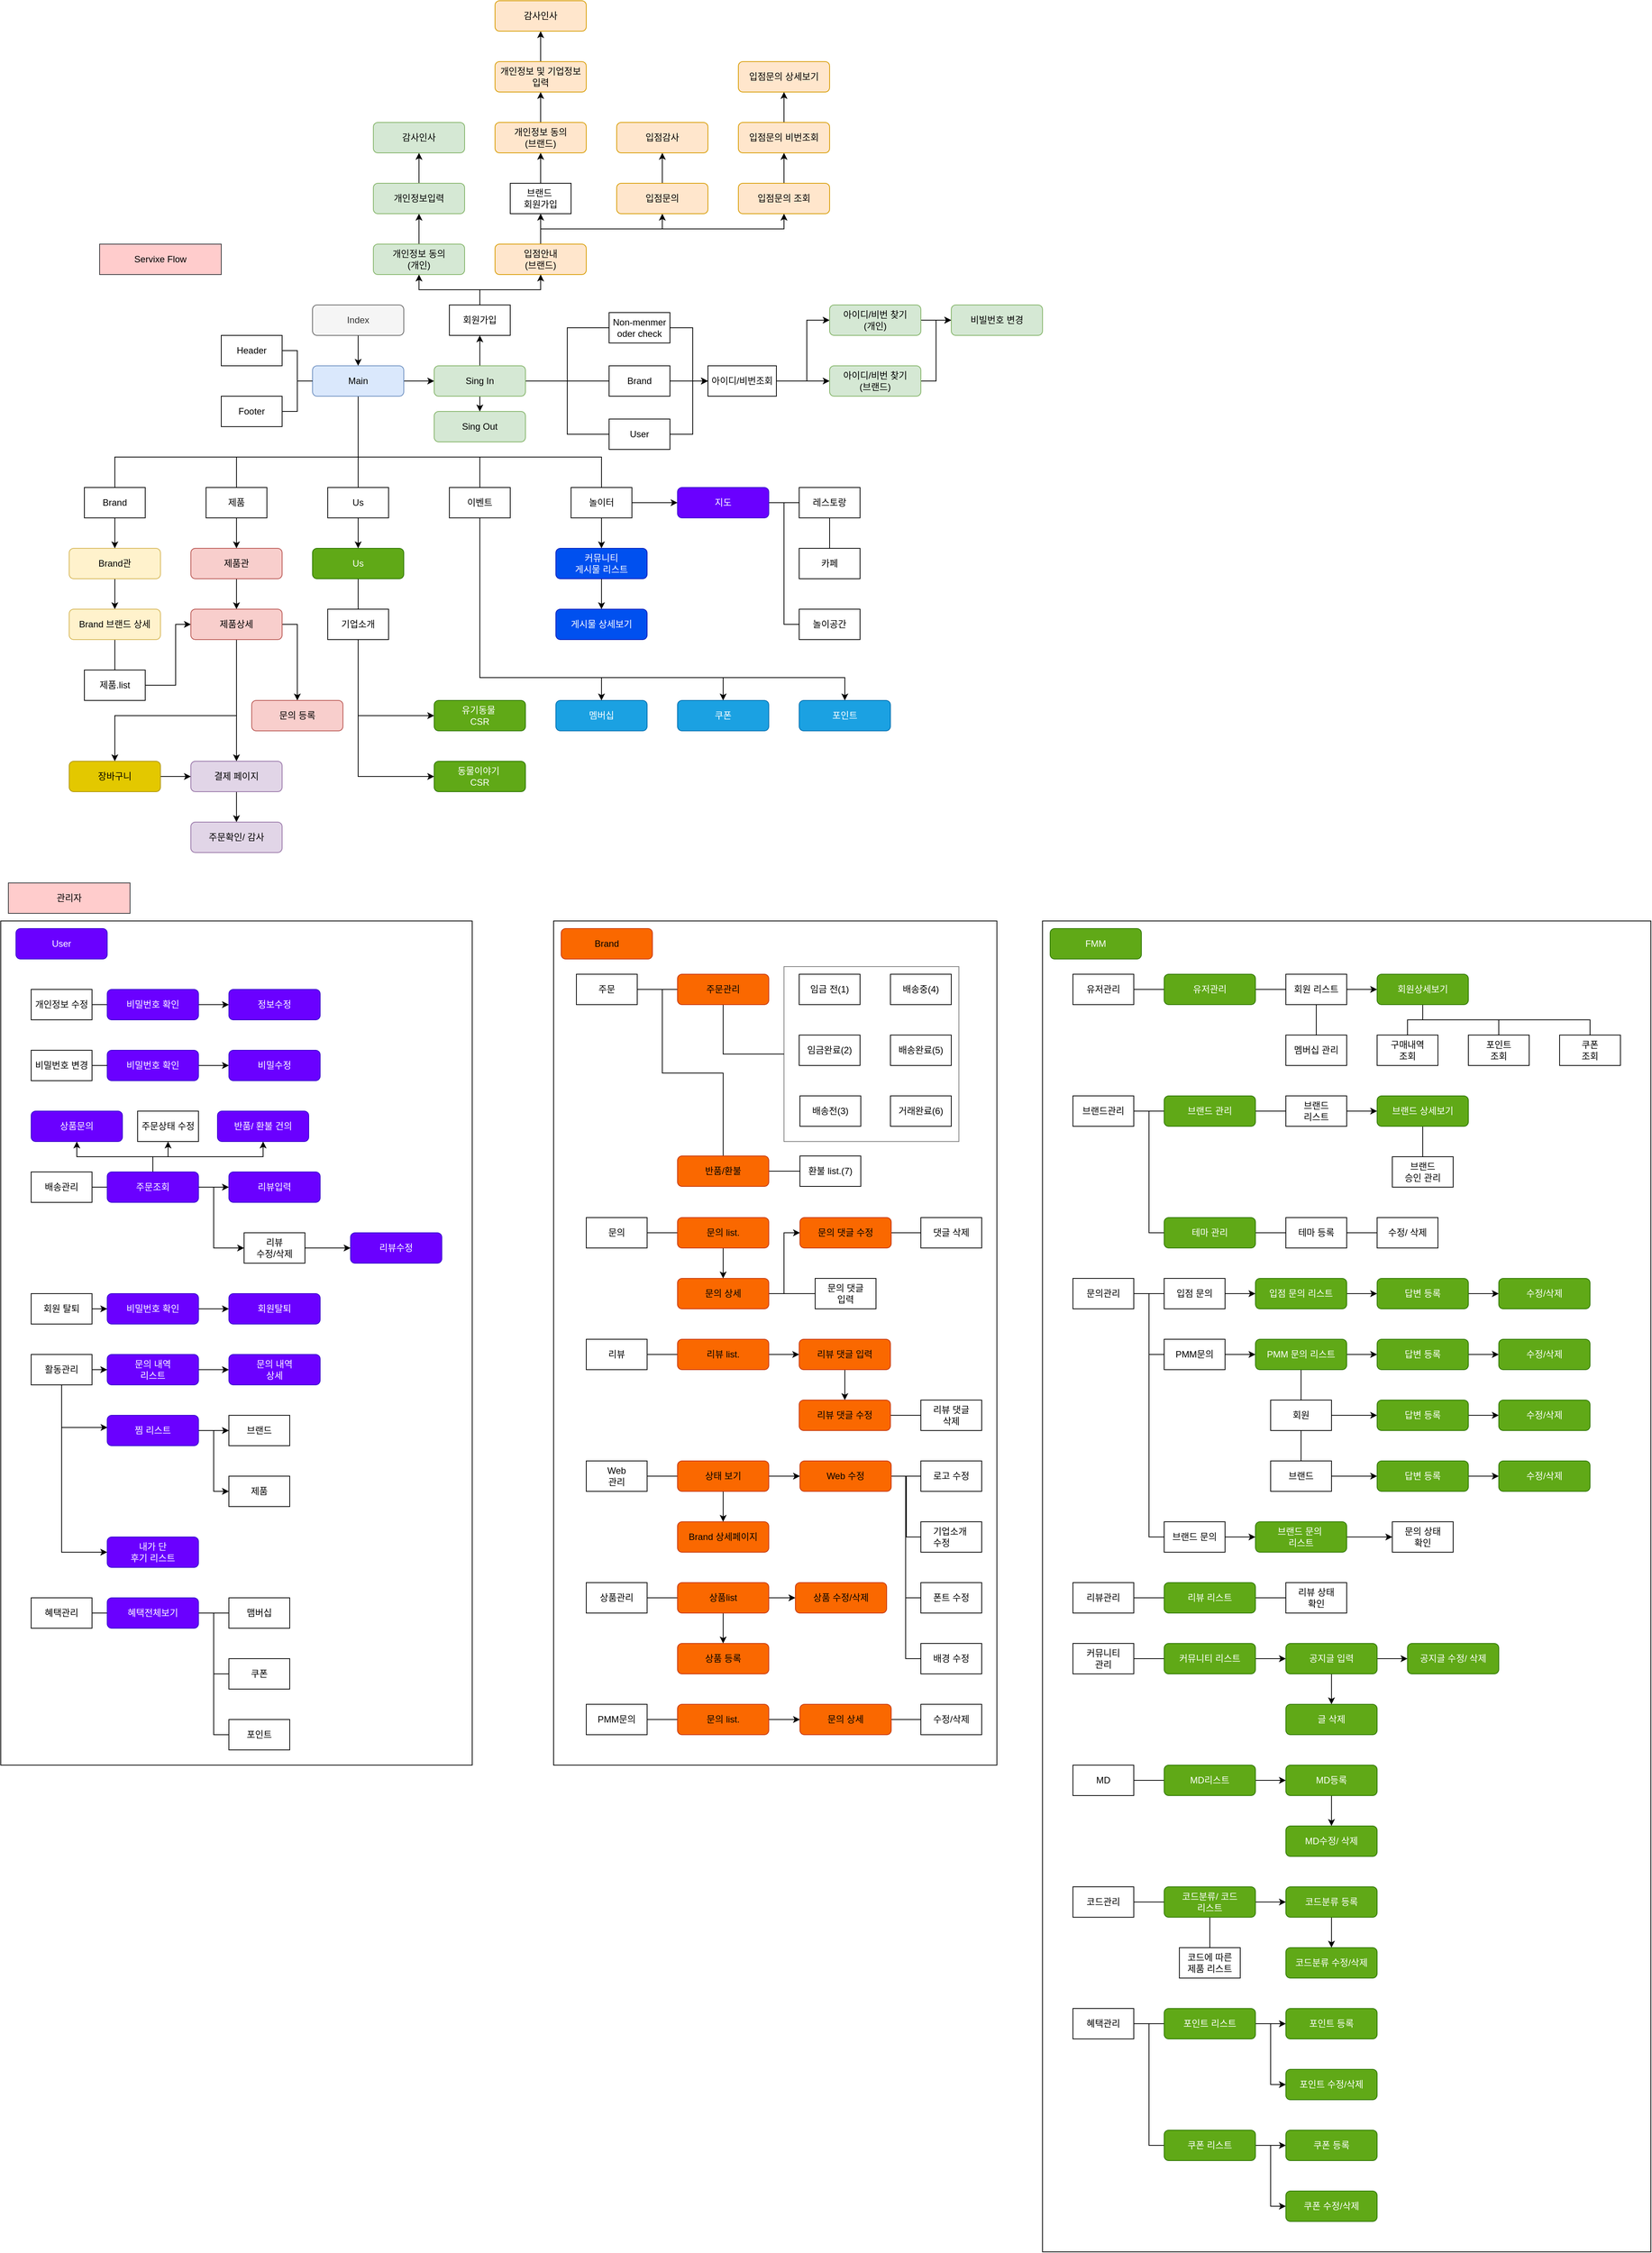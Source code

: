 <mxfile version="20.2.3" type="device"><diagram id="duD9qTHuybwzJBvPu7cJ" name="페이지-1"><mxGraphModel dx="1185" dy="1890" grid="1" gridSize="10" guides="1" tooltips="1" connect="1" arrows="1" fold="1" page="1" pageScale="1" pageWidth="827" pageHeight="1169" math="0" shadow="0"><root><mxCell id="0"/><mxCell id="1" parent="0"/><mxCell id="7jOIh2ZfEE7cw8fkub9I-108" value="" style="rounded=0;whiteSpace=wrap;html=1;fillStyle=auto;strokeColor=default;fillColor=none;labelBackgroundColor=default;endArrow=none;fontSize=11;endFill=0;" vertex="1" parent="1"><mxGeometry x="1520" y="930" width="800" height="1750" as="geometry"/></mxCell><mxCell id="j5XR7Iv-doTEr0SLHJL8-120" value="" style="rounded=0;whiteSpace=wrap;html=1;fillStyle=auto;strokeColor=default;fillColor=none;" parent="1" vertex="1"><mxGeometry x="877" y="930" width="583" height="1110" as="geometry"/></mxCell><mxCell id="BKVz_0VcQ1WfgfFRJfyA-144" value="" style="rounded=0;whiteSpace=wrap;html=1;gradientColor=none;opacity=50;" parent="1" vertex="1"><mxGeometry x="1180" y="990" width="230" height="230" as="geometry"/></mxCell><mxCell id="j5XR7Iv-doTEr0SLHJL8-113" value="" style="rounded=0;whiteSpace=wrap;html=1;fillStyle=auto;strokeColor=default;fillColor=none;" parent="1" vertex="1"><mxGeometry x="150" y="930" width="620" height="1110" as="geometry"/></mxCell><mxCell id="j5XR7Iv-doTEr0SLHJL8-46" style="edgeStyle=orthogonalEdgeStyle;rounded=0;orthogonalLoop=1;jettySize=auto;html=1;entryX=0.5;entryY=0;entryDx=0;entryDy=0;" parent="1" source="j5XR7Iv-doTEr0SLHJL8-1" target="j5XR7Iv-doTEr0SLHJL8-3" edge="1"><mxGeometry relative="1" as="geometry"/></mxCell><mxCell id="j5XR7Iv-doTEr0SLHJL8-1" value="Index" style="rounded=1;whiteSpace=wrap;html=1;fillColor=#f5f5f5;fontColor=#333333;strokeColor=#666666;" parent="1" vertex="1"><mxGeometry x="560" y="120" width="120" height="40" as="geometry"/></mxCell><mxCell id="j5XR7Iv-doTEr0SLHJL8-47" style="edgeStyle=orthogonalEdgeStyle;rounded=0;orthogonalLoop=1;jettySize=auto;html=1;entryX=0.5;entryY=0;entryDx=0;entryDy=0;endArrow=none;endFill=0;" parent="1" source="j5XR7Iv-doTEr0SLHJL8-3" target="j5XR7Iv-doTEr0SLHJL8-28" edge="1"><mxGeometry relative="1" as="geometry"/></mxCell><mxCell id="j5XR7Iv-doTEr0SLHJL8-50" style="edgeStyle=orthogonalEdgeStyle;rounded=0;orthogonalLoop=1;jettySize=auto;html=1;entryX=0.5;entryY=0;entryDx=0;entryDy=0;endArrow=none;endFill=0;" parent="1" source="j5XR7Iv-doTEr0SLHJL8-3" target="j5XR7Iv-doTEr0SLHJL8-27" edge="1"><mxGeometry relative="1" as="geometry"><Array as="points"><mxPoint x="620" y="320"/><mxPoint x="460" y="320"/></Array></mxGeometry></mxCell><mxCell id="j5XR7Iv-doTEr0SLHJL8-51" style="edgeStyle=orthogonalEdgeStyle;rounded=0;orthogonalLoop=1;jettySize=auto;html=1;entryX=0.5;entryY=0;entryDx=0;entryDy=0;endArrow=none;endFill=0;" parent="1" source="j5XR7Iv-doTEr0SLHJL8-3" target="j5XR7Iv-doTEr0SLHJL8-26" edge="1"><mxGeometry relative="1" as="geometry"><Array as="points"><mxPoint x="620" y="320"/><mxPoint x="300" y="320"/></Array></mxGeometry></mxCell><mxCell id="j5XR7Iv-doTEr0SLHJL8-52" style="edgeStyle=orthogonalEdgeStyle;rounded=0;orthogonalLoop=1;jettySize=auto;html=1;entryX=0.5;entryY=0;entryDx=0;entryDy=0;endArrow=none;endFill=0;" parent="1" source="j5XR7Iv-doTEr0SLHJL8-3" target="j5XR7Iv-doTEr0SLHJL8-29" edge="1"><mxGeometry relative="1" as="geometry"><Array as="points"><mxPoint x="620" y="320"/><mxPoint x="780" y="320"/></Array></mxGeometry></mxCell><mxCell id="j5XR7Iv-doTEr0SLHJL8-54" style="edgeStyle=orthogonalEdgeStyle;rounded=0;orthogonalLoop=1;jettySize=auto;html=1;entryX=0.5;entryY=0;entryDx=0;entryDy=0;endArrow=none;endFill=0;" parent="1" source="j5XR7Iv-doTEr0SLHJL8-3" target="j5XR7Iv-doTEr0SLHJL8-30" edge="1"><mxGeometry relative="1" as="geometry"><Array as="points"><mxPoint x="620" y="320"/><mxPoint x="940" y="320"/></Array></mxGeometry></mxCell><mxCell id="j5XR7Iv-doTEr0SLHJL8-55" style="edgeStyle=orthogonalEdgeStyle;rounded=0;orthogonalLoop=1;jettySize=auto;html=1;entryX=0;entryY=0.5;entryDx=0;entryDy=0;" parent="1" source="j5XR7Iv-doTEr0SLHJL8-3" target="j5XR7Iv-doTEr0SLHJL8-6" edge="1"><mxGeometry relative="1" as="geometry"/></mxCell><mxCell id="j5XR7Iv-doTEr0SLHJL8-3" value="Main" style="rounded=1;whiteSpace=wrap;html=1;fillColor=#dae8fc;strokeColor=#6c8ebf;" parent="1" vertex="1"><mxGeometry x="560" y="200" width="120" height="40" as="geometry"/></mxCell><mxCell id="j5XR7Iv-doTEr0SLHJL8-48" style="edgeStyle=orthogonalEdgeStyle;rounded=0;orthogonalLoop=1;jettySize=auto;html=1;endArrow=none;endFill=0;" parent="1" source="j5XR7Iv-doTEr0SLHJL8-4" target="j5XR7Iv-doTEr0SLHJL8-3" edge="1"><mxGeometry relative="1" as="geometry"/></mxCell><mxCell id="j5XR7Iv-doTEr0SLHJL8-4" value="Header" style="rounded=0;whiteSpace=wrap;html=1;" parent="1" vertex="1"><mxGeometry x="440" y="160" width="80" height="40" as="geometry"/></mxCell><mxCell id="j5XR7Iv-doTEr0SLHJL8-49" style="edgeStyle=orthogonalEdgeStyle;rounded=0;orthogonalLoop=1;jettySize=auto;html=1;entryX=0;entryY=0.5;entryDx=0;entryDy=0;endArrow=none;endFill=0;" parent="1" source="j5XR7Iv-doTEr0SLHJL8-5" target="j5XR7Iv-doTEr0SLHJL8-3" edge="1"><mxGeometry relative="1" as="geometry"/></mxCell><mxCell id="j5XR7Iv-doTEr0SLHJL8-5" value="Footer" style="rounded=0;whiteSpace=wrap;html=1;" parent="1" vertex="1"><mxGeometry x="440" y="240" width="80" height="40" as="geometry"/></mxCell><mxCell id="j5XR7Iv-doTEr0SLHJL8-56" style="edgeStyle=orthogonalEdgeStyle;rounded=0;orthogonalLoop=1;jettySize=auto;html=1;" parent="1" source="j5XR7Iv-doTEr0SLHJL8-6" target="j5XR7Iv-doTEr0SLHJL8-8" edge="1"><mxGeometry relative="1" as="geometry"/></mxCell><mxCell id="j5XR7Iv-doTEr0SLHJL8-58" style="edgeStyle=orthogonalEdgeStyle;rounded=0;orthogonalLoop=1;jettySize=auto;html=1;" parent="1" source="j5XR7Iv-doTEr0SLHJL8-6" edge="1"><mxGeometry relative="1" as="geometry"><mxPoint x="780" y="160" as="targetPoint"/></mxGeometry></mxCell><mxCell id="j5XR7Iv-doTEr0SLHJL8-59" style="edgeStyle=orthogonalEdgeStyle;rounded=0;orthogonalLoop=1;jettySize=auto;html=1;entryX=0;entryY=0.5;entryDx=0;entryDy=0;endArrow=none;endFill=0;" parent="1" source="j5XR7Iv-doTEr0SLHJL8-6" target="j5XR7Iv-doTEr0SLHJL8-12" edge="1"><mxGeometry relative="1" as="geometry"/></mxCell><mxCell id="j5XR7Iv-doTEr0SLHJL8-60" style="edgeStyle=orthogonalEdgeStyle;rounded=0;orthogonalLoop=1;jettySize=auto;html=1;entryX=0;entryY=0.5;entryDx=0;entryDy=0;endArrow=none;endFill=0;" parent="1" source="j5XR7Iv-doTEr0SLHJL8-6" target="j5XR7Iv-doTEr0SLHJL8-11" edge="1"><mxGeometry relative="1" as="geometry"/></mxCell><mxCell id="j5XR7Iv-doTEr0SLHJL8-61" style="edgeStyle=orthogonalEdgeStyle;rounded=0;orthogonalLoop=1;jettySize=auto;html=1;entryX=0;entryY=0.5;entryDx=0;entryDy=0;endArrow=none;endFill=0;" parent="1" source="j5XR7Iv-doTEr0SLHJL8-6" target="j5XR7Iv-doTEr0SLHJL8-13" edge="1"><mxGeometry relative="1" as="geometry"/></mxCell><mxCell id="j5XR7Iv-doTEr0SLHJL8-6" value="Sing In" style="rounded=1;whiteSpace=wrap;html=1;fillColor=#d5e8d4;strokeColor=#82b366;" parent="1" vertex="1"><mxGeometry x="720" y="200" width="120" height="40" as="geometry"/></mxCell><mxCell id="j5XR7Iv-doTEr0SLHJL8-8" value="Sing Out" style="rounded=1;whiteSpace=wrap;html=1;fillColor=#d5e8d4;strokeColor=#82b366;" parent="1" vertex="1"><mxGeometry x="720" y="260" width="120" height="40" as="geometry"/></mxCell><mxCell id="BKVz_0VcQ1WfgfFRJfyA-10" style="edgeStyle=orthogonalEdgeStyle;rounded=0;orthogonalLoop=1;jettySize=auto;html=1;entryX=0;entryY=0.5;entryDx=0;entryDy=0;" parent="1" source="j5XR7Iv-doTEr0SLHJL8-11" edge="1"><mxGeometry relative="1" as="geometry"><mxPoint x="1080" y="220" as="targetPoint"/><Array as="points"><mxPoint x="1060" y="290"/><mxPoint x="1060" y="220"/></Array></mxGeometry></mxCell><mxCell id="j5XR7Iv-doTEr0SLHJL8-11" value="User" style="rounded=0;whiteSpace=wrap;html=1;" parent="1" vertex="1"><mxGeometry x="950" y="270" width="80" height="40" as="geometry"/></mxCell><mxCell id="BKVz_0VcQ1WfgfFRJfyA-9" style="edgeStyle=orthogonalEdgeStyle;rounded=0;orthogonalLoop=1;jettySize=auto;html=1;entryX=0;entryY=0.5;entryDx=0;entryDy=0;" parent="1" source="j5XR7Iv-doTEr0SLHJL8-12" edge="1"><mxGeometry relative="1" as="geometry"><mxPoint x="1080" y="220" as="targetPoint"/></mxGeometry></mxCell><mxCell id="j5XR7Iv-doTEr0SLHJL8-12" value="Brand" style="rounded=0;whiteSpace=wrap;html=1;" parent="1" vertex="1"><mxGeometry x="950" y="200" width="80" height="40" as="geometry"/></mxCell><mxCell id="BKVz_0VcQ1WfgfFRJfyA-8" style="edgeStyle=orthogonalEdgeStyle;rounded=0;orthogonalLoop=1;jettySize=auto;html=1;entryX=0;entryY=0.5;entryDx=0;entryDy=0;" parent="1" source="j5XR7Iv-doTEr0SLHJL8-13" edge="1"><mxGeometry relative="1" as="geometry"><mxPoint x="1080" y="220" as="targetPoint"/><Array as="points"><mxPoint x="1060" y="150"/><mxPoint x="1060" y="220"/></Array></mxGeometry></mxCell><mxCell id="j5XR7Iv-doTEr0SLHJL8-13" value="Non-menmer&lt;br&gt;oder check" style="rounded=0;whiteSpace=wrap;html=1;" parent="1" vertex="1"><mxGeometry x="950" y="130" width="80" height="40" as="geometry"/></mxCell><mxCell id="j5XR7Iv-doTEr0SLHJL8-65" style="edgeStyle=orthogonalEdgeStyle;rounded=0;orthogonalLoop=1;jettySize=auto;html=1;" parent="1" source="j5XR7Iv-doTEr0SLHJL8-17" edge="1"><mxGeometry relative="1" as="geometry"><mxPoint x="860" as="targetPoint"/></mxGeometry></mxCell><mxCell id="j5XR7Iv-doTEr0SLHJL8-66" style="edgeStyle=orthogonalEdgeStyle;rounded=0;orthogonalLoop=1;jettySize=auto;html=1;entryX=0.5;entryY=1;entryDx=0;entryDy=0;" parent="1" source="j5XR7Iv-doTEr0SLHJL8-17" target="j5XR7Iv-doTEr0SLHJL8-18" edge="1"><mxGeometry relative="1" as="geometry"><Array as="points"><mxPoint x="860" y="20"/><mxPoint x="1020" y="20"/></Array></mxGeometry></mxCell><mxCell id="BKVz_0VcQ1WfgfFRJfyA-35" style="edgeStyle=orthogonalEdgeStyle;rounded=0;orthogonalLoop=1;jettySize=auto;html=1;entryX=0.5;entryY=1;entryDx=0;entryDy=0;" parent="1" source="j5XR7Iv-doTEr0SLHJL8-17" target="BKVz_0VcQ1WfgfFRJfyA-34" edge="1"><mxGeometry relative="1" as="geometry"><Array as="points"><mxPoint x="860" y="20"/><mxPoint x="1180" y="20"/></Array></mxGeometry></mxCell><mxCell id="j5XR7Iv-doTEr0SLHJL8-17" value="입점안내&lt;br&gt;(브랜드)" style="rounded=1;whiteSpace=wrap;html=1;fillColor=#ffe6cc;strokeColor=#d79b00;" parent="1" vertex="1"><mxGeometry x="800" y="40" width="120" height="40" as="geometry"/></mxCell><mxCell id="BKVz_0VcQ1WfgfFRJfyA-33" style="edgeStyle=orthogonalEdgeStyle;rounded=0;orthogonalLoop=1;jettySize=auto;html=1;entryX=0.5;entryY=1;entryDx=0;entryDy=0;" parent="1" source="j5XR7Iv-doTEr0SLHJL8-18" target="BKVz_0VcQ1WfgfFRJfyA-32" edge="1"><mxGeometry relative="1" as="geometry"/></mxCell><mxCell id="j5XR7Iv-doTEr0SLHJL8-18" value="입점문의" style="rounded=1;whiteSpace=wrap;html=1;fillColor=#ffe6cc;strokeColor=#d79b00;" parent="1" vertex="1"><mxGeometry x="960" y="-40" width="120" height="40" as="geometry"/></mxCell><mxCell id="j5XR7Iv-doTEr0SLHJL8-68" style="edgeStyle=orthogonalEdgeStyle;rounded=0;orthogonalLoop=1;jettySize=auto;html=1;entryX=0.5;entryY=0;entryDx=0;entryDy=0;" parent="1" source="j5XR7Iv-doTEr0SLHJL8-19" target="j5XR7Iv-doTEr0SLHJL8-25" edge="1"><mxGeometry relative="1" as="geometry"/></mxCell><mxCell id="j5XR7Iv-doTEr0SLHJL8-19" value="Brand관" style="rounded=1;whiteSpace=wrap;html=1;fillColor=#fff2cc;strokeColor=#d6b656;" parent="1" vertex="1"><mxGeometry x="240" y="440" width="120" height="40" as="geometry"/></mxCell><mxCell id="j5XR7Iv-doTEr0SLHJL8-72" style="edgeStyle=orthogonalEdgeStyle;rounded=0;orthogonalLoop=1;jettySize=auto;html=1;entryX=0.5;entryY=0;entryDx=0;entryDy=0;" parent="1" source="j5XR7Iv-doTEr0SLHJL8-21" target="j5XR7Iv-doTEr0SLHJL8-33" edge="1"><mxGeometry relative="1" as="geometry"/></mxCell><mxCell id="j5XR7Iv-doTEr0SLHJL8-21" value="제품관" style="rounded=1;whiteSpace=wrap;html=1;fillColor=#f8cecc;strokeColor=#b85450;" parent="1" vertex="1"><mxGeometry x="400" y="440" width="120" height="40" as="geometry"/></mxCell><mxCell id="j5XR7Iv-doTEr0SLHJL8-22" value="멤버십" style="rounded=1;whiteSpace=wrap;html=1;fillColor=#1ba1e2;fontColor=#ffffff;strokeColor=#006EAF;" parent="1" vertex="1"><mxGeometry x="880" y="640" width="120" height="40" as="geometry"/></mxCell><mxCell id="j5XR7Iv-doTEr0SLHJL8-75" style="edgeStyle=orthogonalEdgeStyle;rounded=0;orthogonalLoop=1;jettySize=auto;html=1;entryX=0.5;entryY=0;entryDx=0;entryDy=0;endArrow=none;endFill=0;" parent="1" source="j5XR7Iv-doTEr0SLHJL8-23" target="j5XR7Iv-doTEr0SLHJL8-35" edge="1"><mxGeometry relative="1" as="geometry"/></mxCell><mxCell id="j5XR7Iv-doTEr0SLHJL8-23" value="Us" style="rounded=1;whiteSpace=wrap;html=1;fillColor=#60a917;fontColor=#ffffff;strokeColor=#2D7600;" parent="1" vertex="1"><mxGeometry x="560" y="440" width="120" height="40" as="geometry"/></mxCell><mxCell id="j5XR7Iv-doTEr0SLHJL8-69" style="edgeStyle=orthogonalEdgeStyle;rounded=0;orthogonalLoop=1;jettySize=auto;html=1;entryX=0.5;entryY=0;entryDx=0;entryDy=0;endArrow=none;endFill=0;" parent="1" source="j5XR7Iv-doTEr0SLHJL8-25" target="j5XR7Iv-doTEr0SLHJL8-32" edge="1"><mxGeometry relative="1" as="geometry"/></mxCell><mxCell id="j5XR7Iv-doTEr0SLHJL8-25" value="Brand 브랜드 상세" style="rounded=1;whiteSpace=wrap;html=1;fillColor=#fff2cc;strokeColor=#d6b656;" parent="1" vertex="1"><mxGeometry x="240" y="520" width="120" height="40" as="geometry"/></mxCell><mxCell id="j5XR7Iv-doTEr0SLHJL8-67" style="edgeStyle=orthogonalEdgeStyle;rounded=0;orthogonalLoop=1;jettySize=auto;html=1;entryX=0.5;entryY=0;entryDx=0;entryDy=0;endArrow=classic;endFill=1;" parent="1" source="j5XR7Iv-doTEr0SLHJL8-26" target="j5XR7Iv-doTEr0SLHJL8-19" edge="1"><mxGeometry relative="1" as="geometry"/></mxCell><mxCell id="j5XR7Iv-doTEr0SLHJL8-26" value="Brand" style="rounded=0;whiteSpace=wrap;html=1;" parent="1" vertex="1"><mxGeometry x="260" y="360" width="80" height="40" as="geometry"/></mxCell><mxCell id="j5XR7Iv-doTEr0SLHJL8-71" style="edgeStyle=orthogonalEdgeStyle;rounded=0;orthogonalLoop=1;jettySize=auto;html=1;entryX=0.5;entryY=0;entryDx=0;entryDy=0;endArrow=classic;endFill=1;" parent="1" source="j5XR7Iv-doTEr0SLHJL8-27" target="j5XR7Iv-doTEr0SLHJL8-21" edge="1"><mxGeometry relative="1" as="geometry"/></mxCell><mxCell id="j5XR7Iv-doTEr0SLHJL8-27" value="제품" style="rounded=0;whiteSpace=wrap;html=1;" parent="1" vertex="1"><mxGeometry x="420" y="360" width="80" height="40" as="geometry"/></mxCell><mxCell id="BKVz_0VcQ1WfgfFRJfyA-51" style="edgeStyle=orthogonalEdgeStyle;rounded=0;orthogonalLoop=1;jettySize=auto;html=1;entryX=0.5;entryY=0;entryDx=0;entryDy=0;" parent="1" source="j5XR7Iv-doTEr0SLHJL8-28" target="j5XR7Iv-doTEr0SLHJL8-23" edge="1"><mxGeometry relative="1" as="geometry"/></mxCell><mxCell id="j5XR7Iv-doTEr0SLHJL8-28" value="Us" style="rounded=0;whiteSpace=wrap;html=1;" parent="1" vertex="1"><mxGeometry x="580" y="360" width="80" height="40" as="geometry"/></mxCell><mxCell id="BKVz_0VcQ1WfgfFRJfyA-50" style="edgeStyle=orthogonalEdgeStyle;rounded=0;orthogonalLoop=1;jettySize=auto;html=1;entryX=0.5;entryY=0;entryDx=0;entryDy=0;" parent="1" source="j5XR7Iv-doTEr0SLHJL8-29" target="j5XR7Iv-doTEr0SLHJL8-22" edge="1"><mxGeometry relative="1" as="geometry"><Array as="points"><mxPoint x="780" y="610"/><mxPoint x="940" y="610"/></Array></mxGeometry></mxCell><mxCell id="BKVz_0VcQ1WfgfFRJfyA-52" style="edgeStyle=orthogonalEdgeStyle;rounded=0;orthogonalLoop=1;jettySize=auto;html=1;entryX=0.5;entryY=0;entryDx=0;entryDy=0;" parent="1" source="j5XR7Iv-doTEr0SLHJL8-29" target="BKVz_0VcQ1WfgfFRJfyA-48" edge="1"><mxGeometry relative="1" as="geometry"><Array as="points"><mxPoint x="780" y="610"/><mxPoint x="1100" y="610"/></Array></mxGeometry></mxCell><mxCell id="BKVz_0VcQ1WfgfFRJfyA-53" style="edgeStyle=orthogonalEdgeStyle;rounded=0;orthogonalLoop=1;jettySize=auto;html=1;" parent="1" source="j5XR7Iv-doTEr0SLHJL8-29" target="BKVz_0VcQ1WfgfFRJfyA-49" edge="1"><mxGeometry relative="1" as="geometry"><Array as="points"><mxPoint x="780" y="610"/><mxPoint x="1260" y="610"/></Array></mxGeometry></mxCell><mxCell id="j5XR7Iv-doTEr0SLHJL8-29" value="이벤트" style="rounded=0;whiteSpace=wrap;html=1;" parent="1" vertex="1"><mxGeometry x="740" y="360" width="80" height="40" as="geometry"/></mxCell><mxCell id="BKVz_0VcQ1WfgfFRJfyA-58" style="edgeStyle=orthogonalEdgeStyle;rounded=0;orthogonalLoop=1;jettySize=auto;html=1;entryX=0;entryY=0.5;entryDx=0;entryDy=0;" parent="1" source="j5XR7Iv-doTEr0SLHJL8-30" target="j5XR7Iv-doTEr0SLHJL8-42" edge="1"><mxGeometry relative="1" as="geometry"/></mxCell><mxCell id="BKVz_0VcQ1WfgfFRJfyA-59" style="edgeStyle=orthogonalEdgeStyle;rounded=0;orthogonalLoop=1;jettySize=auto;html=1;entryX=0.5;entryY=0;entryDx=0;entryDy=0;" parent="1" source="j5XR7Iv-doTEr0SLHJL8-30" target="j5XR7Iv-doTEr0SLHJL8-41" edge="1"><mxGeometry relative="1" as="geometry"/></mxCell><mxCell id="j5XR7Iv-doTEr0SLHJL8-30" value="놀이터" style="rounded=0;whiteSpace=wrap;html=1;" parent="1" vertex="1"><mxGeometry x="900" y="360" width="80" height="40" as="geometry"/></mxCell><mxCell id="j5XR7Iv-doTEr0SLHJL8-70" style="edgeStyle=orthogonalEdgeStyle;rounded=0;orthogonalLoop=1;jettySize=auto;html=1;entryX=0;entryY=0.5;entryDx=0;entryDy=0;" parent="1" source="j5XR7Iv-doTEr0SLHJL8-32" target="j5XR7Iv-doTEr0SLHJL8-33" edge="1"><mxGeometry relative="1" as="geometry"><Array as="points"><mxPoint x="380" y="620"/><mxPoint x="380" y="540"/></Array></mxGeometry></mxCell><mxCell id="j5XR7Iv-doTEr0SLHJL8-32" value="제품.list" style="rounded=0;whiteSpace=wrap;html=1;" parent="1" vertex="1"><mxGeometry x="260" y="600" width="80" height="40" as="geometry"/></mxCell><mxCell id="j5XR7Iv-doTEr0SLHJL8-73" style="edgeStyle=orthogonalEdgeStyle;rounded=0;orthogonalLoop=1;jettySize=auto;html=1;entryX=0.5;entryY=0;entryDx=0;entryDy=0;" parent="1" source="j5XR7Iv-doTEr0SLHJL8-33" target="j5XR7Iv-doTEr0SLHJL8-34" edge="1"><mxGeometry relative="1" as="geometry"/></mxCell><mxCell id="BKVz_0VcQ1WfgfFRJfyA-63" style="edgeStyle=orthogonalEdgeStyle;rounded=0;orthogonalLoop=1;jettySize=auto;html=1;entryX=0.5;entryY=0;entryDx=0;entryDy=0;" parent="1" source="j5XR7Iv-doTEr0SLHJL8-33" target="BKVz_0VcQ1WfgfFRJfyA-62" edge="1"><mxGeometry relative="1" as="geometry"><Array as="points"><mxPoint x="460" y="660"/><mxPoint x="300" y="660"/></Array></mxGeometry></mxCell><mxCell id="BKVz_0VcQ1WfgfFRJfyA-68" style="edgeStyle=orthogonalEdgeStyle;rounded=0;orthogonalLoop=1;jettySize=auto;html=1;endArrow=none;endFill=0;" parent="1" source="j5XR7Iv-doTEr0SLHJL8-33" edge="1"><mxGeometry relative="1" as="geometry"><mxPoint x="540" y="600" as="targetPoint"/><Array as="points"><mxPoint x="540" y="540"/></Array></mxGeometry></mxCell><mxCell id="BKVz_0VcQ1WfgfFRJfyA-71" style="edgeStyle=orthogonalEdgeStyle;rounded=0;orthogonalLoop=1;jettySize=auto;html=1;endArrow=classic;endFill=1;entryX=0.5;entryY=0;entryDx=0;entryDy=0;" parent="1" source="j5XR7Iv-doTEr0SLHJL8-33" target="BKVz_0VcQ1WfgfFRJfyA-70" edge="1"><mxGeometry relative="1" as="geometry"><mxPoint x="540" y="840" as="targetPoint"/><Array as="points"><mxPoint x="540" y="540"/></Array></mxGeometry></mxCell><mxCell id="j5XR7Iv-doTEr0SLHJL8-33" value="제품상세" style="rounded=1;whiteSpace=wrap;html=1;fillColor=#f8cecc;strokeColor=#b85450;" parent="1" vertex="1"><mxGeometry x="400" y="520" width="120" height="40" as="geometry"/></mxCell><mxCell id="BKVz_0VcQ1WfgfFRJfyA-66" style="edgeStyle=orthogonalEdgeStyle;rounded=0;orthogonalLoop=1;jettySize=auto;html=1;entryX=0.5;entryY=0;entryDx=0;entryDy=0;" parent="1" source="j5XR7Iv-doTEr0SLHJL8-34" target="BKVz_0VcQ1WfgfFRJfyA-65" edge="1"><mxGeometry relative="1" as="geometry"/></mxCell><mxCell id="j5XR7Iv-doTEr0SLHJL8-34" value="결제 페이지" style="rounded=1;whiteSpace=wrap;html=1;fillColor=#e1d5e7;strokeColor=#9673a6;" parent="1" vertex="1"><mxGeometry x="400" y="720" width="120" height="40" as="geometry"/></mxCell><mxCell id="BKVz_0VcQ1WfgfFRJfyA-56" style="edgeStyle=orthogonalEdgeStyle;rounded=0;orthogonalLoop=1;jettySize=auto;html=1;entryX=0;entryY=0.5;entryDx=0;entryDy=0;" parent="1" source="j5XR7Iv-doTEr0SLHJL8-35" target="BKVz_0VcQ1WfgfFRJfyA-54" edge="1"><mxGeometry relative="1" as="geometry"><Array as="points"><mxPoint x="620" y="660"/></Array></mxGeometry></mxCell><mxCell id="BKVz_0VcQ1WfgfFRJfyA-57" style="edgeStyle=orthogonalEdgeStyle;rounded=0;orthogonalLoop=1;jettySize=auto;html=1;entryX=0;entryY=0.5;entryDx=0;entryDy=0;" parent="1" source="j5XR7Iv-doTEr0SLHJL8-35" target="BKVz_0VcQ1WfgfFRJfyA-55" edge="1"><mxGeometry relative="1" as="geometry"><Array as="points"><mxPoint x="620" y="740"/></Array></mxGeometry></mxCell><mxCell id="j5XR7Iv-doTEr0SLHJL8-35" value="기업소개" style="rounded=0;whiteSpace=wrap;html=1;" parent="1" vertex="1"><mxGeometry x="580" y="520" width="80" height="40" as="geometry"/></mxCell><mxCell id="BKVz_0VcQ1WfgfFRJfyA-61" style="edgeStyle=orthogonalEdgeStyle;rounded=0;orthogonalLoop=1;jettySize=auto;html=1;entryX=0.5;entryY=0;entryDx=0;entryDy=0;" parent="1" source="j5XR7Iv-doTEr0SLHJL8-41" target="BKVz_0VcQ1WfgfFRJfyA-60" edge="1"><mxGeometry relative="1" as="geometry"/></mxCell><mxCell id="j5XR7Iv-doTEr0SLHJL8-41" value="커뮤니티&lt;br&gt;게시물 리스트" style="rounded=1;whiteSpace=wrap;html=1;fillColor=#0050ef;fontColor=#ffffff;strokeColor=#001DBC;" parent="1" vertex="1"><mxGeometry x="880" y="440" width="120" height="40" as="geometry"/></mxCell><mxCell id="j5XR7Iv-doTEr0SLHJL8-85" style="edgeStyle=orthogonalEdgeStyle;rounded=0;orthogonalLoop=1;jettySize=auto;html=1;endArrow=none;endFill=0;" parent="1" source="j5XR7Iv-doTEr0SLHJL8-42" target="j5XR7Iv-doTEr0SLHJL8-44" edge="1"><mxGeometry relative="1" as="geometry"/></mxCell><mxCell id="j5XR7Iv-doTEr0SLHJL8-86" style="edgeStyle=orthogonalEdgeStyle;rounded=0;orthogonalLoop=1;jettySize=auto;html=1;entryX=0;entryY=0.5;entryDx=0;entryDy=0;endArrow=none;endFill=0;" parent="1" source="j5XR7Iv-doTEr0SLHJL8-42" target="j5XR7Iv-doTEr0SLHJL8-43" edge="1"><mxGeometry relative="1" as="geometry"/></mxCell><mxCell id="j5XR7Iv-doTEr0SLHJL8-87" style="edgeStyle=orthogonalEdgeStyle;rounded=0;orthogonalLoop=1;jettySize=auto;html=1;entryX=0;entryY=0.5;entryDx=0;entryDy=0;endArrow=none;endFill=0;" parent="1" source="j5XR7Iv-doTEr0SLHJL8-42" target="j5XR7Iv-doTEr0SLHJL8-45" edge="1"><mxGeometry relative="1" as="geometry"/></mxCell><mxCell id="j5XR7Iv-doTEr0SLHJL8-42" value="지도" style="rounded=1;whiteSpace=wrap;html=1;fillColor=#6a00ff;fontColor=#ffffff;strokeColor=#3700CC;" parent="1" vertex="1"><mxGeometry x="1040" y="360" width="120" height="40" as="geometry"/></mxCell><mxCell id="j5XR7Iv-doTEr0SLHJL8-43" value="레스토랑" style="rounded=0;whiteSpace=wrap;html=1;" parent="1" vertex="1"><mxGeometry x="1200" y="360" width="80" height="40" as="geometry"/></mxCell><mxCell id="j5XR7Iv-doTEr0SLHJL8-44" value="카페" style="rounded=0;whiteSpace=wrap;html=1;" parent="1" vertex="1"><mxGeometry x="1200" y="440" width="80" height="40" as="geometry"/></mxCell><mxCell id="j5XR7Iv-doTEr0SLHJL8-45" value="놀이공간" style="rounded=0;whiteSpace=wrap;html=1;" parent="1" vertex="1"><mxGeometry x="1200" y="520" width="80" height="40" as="geometry"/></mxCell><mxCell id="j5XR7Iv-doTEr0SLHJL8-91" value="Servixe Flow" style="text;html=1;strokeColor=#36393d;fillColor=#ffcccc;align=center;verticalAlign=middle;whiteSpace=wrap;rounded=0;fillStyle=auto;" parent="1" vertex="1"><mxGeometry x="280" y="40" width="160" height="40" as="geometry"/></mxCell><mxCell id="j5XR7Iv-doTEr0SLHJL8-94" value="관리자" style="text;html=1;strokeColor=#36393d;fillColor=#ffcccc;align=center;verticalAlign=middle;whiteSpace=wrap;rounded=0;fillStyle=auto;" parent="1" vertex="1"><mxGeometry x="160" y="880" width="160" height="40" as="geometry"/></mxCell><mxCell id="j5XR7Iv-doTEr0SLHJL8-95" value="User" style="rounded=1;whiteSpace=wrap;html=1;fillColor=#6a00ff;fontColor=#ffffff;strokeColor=#3700CC;" parent="1" vertex="1"><mxGeometry x="170" y="940" width="120" height="40" as="geometry"/></mxCell><mxCell id="BKVz_0VcQ1WfgfFRJfyA-89" style="edgeStyle=orthogonalEdgeStyle;rounded=0;orthogonalLoop=1;jettySize=auto;html=1;endArrow=none;endFill=0;" parent="1" source="j5XR7Iv-doTEr0SLHJL8-96" target="BKVz_0VcQ1WfgfFRJfyA-81" edge="1"><mxGeometry relative="1" as="geometry"/></mxCell><mxCell id="j5XR7Iv-doTEr0SLHJL8-96" value="개인정보 수정" style="rounded=0;whiteSpace=wrap;html=1;" parent="1" vertex="1"><mxGeometry x="190" y="1020" width="80" height="40" as="geometry"/></mxCell><mxCell id="BKVz_0VcQ1WfgfFRJfyA-109" style="edgeStyle=orthogonalEdgeStyle;rounded=0;orthogonalLoop=1;jettySize=auto;html=1;endArrow=classic;endFill=1;" parent="1" source="j5XR7Iv-doTEr0SLHJL8-97" target="BKVz_0VcQ1WfgfFRJfyA-107" edge="1"><mxGeometry relative="1" as="geometry"/></mxCell><mxCell id="j5XR7Iv-doTEr0SLHJL8-97" value="회원 탈퇴" style="rounded=0;whiteSpace=wrap;html=1;" parent="1" vertex="1"><mxGeometry x="190" y="1420" width="80" height="40" as="geometry"/></mxCell><mxCell id="BKVz_0VcQ1WfgfFRJfyA-133" style="edgeStyle=orthogonalEdgeStyle;rounded=0;orthogonalLoop=1;jettySize=auto;html=1;endArrow=none;endFill=0;" parent="1" source="j5XR7Iv-doTEr0SLHJL8-98" target="BKVz_0VcQ1WfgfFRJfyA-125" edge="1"><mxGeometry relative="1" as="geometry"/></mxCell><mxCell id="j5XR7Iv-doTEr0SLHJL8-98" value="혜택관리" style="rounded=0;whiteSpace=wrap;html=1;" parent="1" vertex="1"><mxGeometry x="190" y="1820" width="80" height="40" as="geometry"/></mxCell><mxCell id="BKVz_0VcQ1WfgfFRJfyA-115" style="edgeStyle=orthogonalEdgeStyle;rounded=0;orthogonalLoop=1;jettySize=auto;html=1;endArrow=classic;endFill=1;" parent="1" source="j5XR7Iv-doTEr0SLHJL8-99" target="BKVz_0VcQ1WfgfFRJfyA-111" edge="1"><mxGeometry relative="1" as="geometry"/></mxCell><mxCell id="BKVz_0VcQ1WfgfFRJfyA-118" style="edgeStyle=orthogonalEdgeStyle;rounded=0;orthogonalLoop=1;jettySize=auto;html=1;entryX=0.003;entryY=0.4;entryDx=0;entryDy=0;entryPerimeter=0;endArrow=classic;endFill=1;" parent="1" source="j5XR7Iv-doTEr0SLHJL8-99" target="BKVz_0VcQ1WfgfFRJfyA-117" edge="1"><mxGeometry relative="1" as="geometry"><Array as="points"><mxPoint x="230" y="1596"/></Array></mxGeometry></mxCell><mxCell id="BKVz_0VcQ1WfgfFRJfyA-123" style="edgeStyle=orthogonalEdgeStyle;rounded=0;orthogonalLoop=1;jettySize=auto;html=1;entryX=0;entryY=0.5;entryDx=0;entryDy=0;endArrow=classic;endFill=1;" parent="1" source="j5XR7Iv-doTEr0SLHJL8-99" target="BKVz_0VcQ1WfgfFRJfyA-122" edge="1"><mxGeometry relative="1" as="geometry"><Array as="points"><mxPoint x="230" y="1760"/></Array></mxGeometry></mxCell><mxCell id="j5XR7Iv-doTEr0SLHJL8-99" value="활동관리" style="rounded=0;whiteSpace=wrap;html=1;" parent="1" vertex="1"><mxGeometry x="190" y="1500" width="80" height="40" as="geometry"/></mxCell><mxCell id="BKVz_0VcQ1WfgfFRJfyA-84" style="edgeStyle=orthogonalEdgeStyle;rounded=0;orthogonalLoop=1;jettySize=auto;html=1;entryX=0;entryY=0.5;entryDx=0;entryDy=0;endArrow=none;endFill=0;" parent="1" source="j5XR7Iv-doTEr0SLHJL8-100" target="BKVz_0VcQ1WfgfFRJfyA-72" edge="1"><mxGeometry relative="1" as="geometry"/></mxCell><mxCell id="j5XR7Iv-doTEr0SLHJL8-100" value="배송관리" style="rounded=0;whiteSpace=wrap;html=1;" parent="1" vertex="1"><mxGeometry x="190" y="1260" width="80" height="40" as="geometry"/></mxCell><mxCell id="j5XR7Iv-doTEr0SLHJL8-104" value="Brand" style="rounded=1;whiteSpace=wrap;html=1;fillColor=#fa6800;strokeColor=#C73500;fontColor=#000000;" parent="1" vertex="1"><mxGeometry x="887" y="940" width="120" height="40" as="geometry"/></mxCell><mxCell id="rQkxkQBCtHec8H3V5UnH-47" style="edgeStyle=orthogonalEdgeStyle;rounded=0;orthogonalLoop=1;jettySize=auto;html=1;endArrow=none;endFill=0;" parent="1" source="j5XR7Iv-doTEr0SLHJL8-105" target="rQkxkQBCtHec8H3V5UnH-38" edge="1"><mxGeometry relative="1" as="geometry"/></mxCell><mxCell id="j5XR7Iv-doTEr0SLHJL8-105" value="상품관리" style="rounded=0;whiteSpace=wrap;html=1;" parent="1" vertex="1"><mxGeometry x="920" y="1800" width="80" height="40" as="geometry"/></mxCell><mxCell id="rQkxkQBCtHec8H3V5UnH-31" style="edgeStyle=orthogonalEdgeStyle;rounded=0;orthogonalLoop=1;jettySize=auto;html=1;endArrow=none;endFill=0;" parent="1" source="j5XR7Iv-doTEr0SLHJL8-106" target="rQkxkQBCtHec8H3V5UnH-25" edge="1"><mxGeometry relative="1" as="geometry"/></mxCell><mxCell id="j5XR7Iv-doTEr0SLHJL8-106" value="Web&lt;br&gt;관리" style="rounded=0;whiteSpace=wrap;html=1;" parent="1" vertex="1"><mxGeometry x="920" y="1640" width="80" height="40" as="geometry"/></mxCell><mxCell id="rQkxkQBCtHec8H3V5UnH-9" style="edgeStyle=orthogonalEdgeStyle;rounded=0;orthogonalLoop=1;jettySize=auto;html=1;endArrow=none;endFill=0;" parent="1" source="j5XR7Iv-doTEr0SLHJL8-107" target="rQkxkQBCtHec8H3V5UnH-5" edge="1"><mxGeometry relative="1" as="geometry"/></mxCell><mxCell id="j5XR7Iv-doTEr0SLHJL8-107" value="문의" style="rounded=0;whiteSpace=wrap;html=1;" parent="1" vertex="1"><mxGeometry x="920" y="1320" width="80" height="40" as="geometry"/></mxCell><mxCell id="BKVz_0VcQ1WfgfFRJfyA-142" style="edgeStyle=orthogonalEdgeStyle;rounded=0;orthogonalLoop=1;jettySize=auto;html=1;endArrow=none;endFill=0;" parent="1" source="j5XR7Iv-doTEr0SLHJL8-108" target="BKVz_0VcQ1WfgfFRJfyA-135" edge="1"><mxGeometry relative="1" as="geometry"/></mxCell><mxCell id="rQkxkQBCtHec8H3V5UnH-4" style="edgeStyle=orthogonalEdgeStyle;rounded=0;orthogonalLoop=1;jettySize=auto;html=1;endArrow=none;endFill=0;" parent="1" source="j5XR7Iv-doTEr0SLHJL8-108" target="BKVz_0VcQ1WfgfFRJfyA-150" edge="1"><mxGeometry relative="1" as="geometry"><Array as="points"><mxPoint x="1020" y="1020"/><mxPoint x="1020" y="1130"/><mxPoint x="1100" y="1130"/></Array></mxGeometry></mxCell><mxCell id="j5XR7Iv-doTEr0SLHJL8-108" value="주문" style="rounded=0;whiteSpace=wrap;html=1;" parent="1" vertex="1"><mxGeometry x="907" y="1000" width="80" height="40" as="geometry"/></mxCell><mxCell id="rQkxkQBCtHec8H3V5UnH-21" style="edgeStyle=orthogonalEdgeStyle;rounded=0;orthogonalLoop=1;jettySize=auto;html=1;endArrow=none;endFill=0;" parent="1" source="j5XR7Iv-doTEr0SLHJL8-109" target="rQkxkQBCtHec8H3V5UnH-15" edge="1"><mxGeometry relative="1" as="geometry"/></mxCell><mxCell id="j5XR7Iv-doTEr0SLHJL8-109" value="리뷰" style="rounded=0;whiteSpace=wrap;html=1;" parent="1" vertex="1"><mxGeometry x="920" y="1480" width="80" height="40" as="geometry"/></mxCell><mxCell id="j5XR7Iv-doTEr0SLHJL8-121" value="FMM" style="rounded=1;whiteSpace=wrap;html=1;fillColor=#60a917;fontColor=#ffffff;strokeColor=#2D7600;" parent="1" vertex="1"><mxGeometry x="1530" y="940" width="120" height="40" as="geometry"/></mxCell><mxCell id="7jOIh2ZfEE7cw8fkub9I-12" style="edgeStyle=orthogonalEdgeStyle;rounded=0;orthogonalLoop=1;jettySize=auto;html=1;entryX=0;entryY=0.5;entryDx=0;entryDy=0;endArrow=none;endFill=0;" edge="1" parent="1" source="j5XR7Iv-doTEr0SLHJL8-122" target="7jOIh2ZfEE7cw8fkub9I-1"><mxGeometry relative="1" as="geometry"/></mxCell><mxCell id="j5XR7Iv-doTEr0SLHJL8-122" value="유저관리" style="rounded=0;whiteSpace=wrap;html=1;" parent="1" vertex="1"><mxGeometry x="1560" y="1000" width="80" height="40" as="geometry"/></mxCell><mxCell id="7jOIh2ZfEE7cw8fkub9I-49" style="edgeStyle=orthogonalEdgeStyle;rounded=0;orthogonalLoop=1;jettySize=auto;html=1;entryX=0;entryY=0.5;entryDx=0;entryDy=0;endArrow=none;endFill=0;" edge="1" parent="1" source="j5XR7Iv-doTEr0SLHJL8-123" target="7jOIh2ZfEE7cw8fkub9I-13"><mxGeometry relative="1" as="geometry"/></mxCell><mxCell id="7jOIh2ZfEE7cw8fkub9I-51" style="edgeStyle=orthogonalEdgeStyle;rounded=0;orthogonalLoop=1;jettySize=auto;html=1;entryX=0;entryY=0.5;entryDx=0;entryDy=0;endArrow=none;endFill=0;" edge="1" parent="1" source="j5XR7Iv-doTEr0SLHJL8-123" target="7jOIh2ZfEE7cw8fkub9I-14"><mxGeometry relative="1" as="geometry"/></mxCell><mxCell id="j5XR7Iv-doTEr0SLHJL8-123" value="브랜드관리" style="rounded=0;whiteSpace=wrap;html=1;" parent="1" vertex="1"><mxGeometry x="1560" y="1160" width="80" height="40" as="geometry"/></mxCell><mxCell id="7jOIh2ZfEE7cw8fkub9I-67" style="edgeStyle=orthogonalEdgeStyle;rounded=0;orthogonalLoop=1;jettySize=auto;html=1;entryX=0;entryY=0.5;entryDx=0;entryDy=0;endArrow=none;endFill=0;" edge="1" parent="1" source="j5XR7Iv-doTEr0SLHJL8-124" target="7jOIh2ZfEE7cw8fkub9I-63"><mxGeometry relative="1" as="geometry"/></mxCell><mxCell id="j5XR7Iv-doTEr0SLHJL8-124" value="리뷰관리" style="rounded=0;whiteSpace=wrap;html=1;" parent="1" vertex="1"><mxGeometry x="1560" y="1800" width="80" height="40" as="geometry"/></mxCell><mxCell id="7jOIh2ZfEE7cw8fkub9I-94" style="edgeStyle=orthogonalEdgeStyle;rounded=0;orthogonalLoop=1;jettySize=auto;html=1;entryX=0;entryY=0.5;entryDx=0;entryDy=0;endArrow=none;endFill=0;" edge="1" parent="1" source="j5XR7Iv-doTEr0SLHJL8-125" target="7jOIh2ZfEE7cw8fkub9I-85"><mxGeometry relative="1" as="geometry"/></mxCell><mxCell id="7jOIh2ZfEE7cw8fkub9I-99" style="edgeStyle=orthogonalEdgeStyle;rounded=0;orthogonalLoop=1;jettySize=auto;html=1;entryX=0;entryY=0.5;entryDx=0;entryDy=0;endArrow=none;endFill=0;" edge="1" parent="1" source="j5XR7Iv-doTEr0SLHJL8-125" target="7jOIh2ZfEE7cw8fkub9I-89"><mxGeometry relative="1" as="geometry"/></mxCell><mxCell id="j5XR7Iv-doTEr0SLHJL8-125" value="혜택관리" style="rounded=0;whiteSpace=wrap;html=1;" parent="1" vertex="1"><mxGeometry x="1560" y="2360" width="80" height="40" as="geometry"/></mxCell><mxCell id="7jOIh2ZfEE7cw8fkub9I-56" style="edgeStyle=orthogonalEdgeStyle;rounded=0;orthogonalLoop=1;jettySize=auto;html=1;endArrow=none;endFill=0;" edge="1" parent="1" source="j5XR7Iv-doTEr0SLHJL8-126" target="7jOIh2ZfEE7cw8fkub9I-22"><mxGeometry relative="1" as="geometry"/></mxCell><mxCell id="7jOIh2ZfEE7cw8fkub9I-57" style="edgeStyle=orthogonalEdgeStyle;rounded=0;orthogonalLoop=1;jettySize=auto;html=1;entryX=0;entryY=0.5;entryDx=0;entryDy=0;endArrow=none;endFill=0;" edge="1" parent="1" source="j5XR7Iv-doTEr0SLHJL8-126" target="7jOIh2ZfEE7cw8fkub9I-24"><mxGeometry relative="1" as="geometry"/></mxCell><mxCell id="7jOIh2ZfEE7cw8fkub9I-58" style="edgeStyle=orthogonalEdgeStyle;rounded=0;orthogonalLoop=1;jettySize=auto;html=1;entryX=0;entryY=0.5;entryDx=0;entryDy=0;endArrow=none;endFill=0;" edge="1" parent="1" source="j5XR7Iv-doTEr0SLHJL8-126" target="7jOIh2ZfEE7cw8fkub9I-25"><mxGeometry relative="1" as="geometry"/></mxCell><mxCell id="j5XR7Iv-doTEr0SLHJL8-126" value="문의관리" style="rounded=0;whiteSpace=wrap;html=1;" parent="1" vertex="1"><mxGeometry x="1560" y="1400" width="80" height="40" as="geometry"/></mxCell><mxCell id="BKVz_0VcQ1WfgfFRJfyA-14" style="edgeStyle=orthogonalEdgeStyle;rounded=0;orthogonalLoop=1;jettySize=auto;html=1;entryX=0;entryY=0.5;entryDx=0;entryDy=0;exitX=1;exitY=0.5;exitDx=0;exitDy=0;" parent="1" source="BKVz_0VcQ1WfgfFRJfyA-12" target="BKVz_0VcQ1WfgfFRJfyA-15" edge="1"><mxGeometry relative="1" as="geometry"><mxPoint x="1200" y="220" as="sourcePoint"/><mxPoint x="1240" y="150" as="targetPoint"/><Array as="points"><mxPoint x="1210" y="220"/><mxPoint x="1210" y="140"/></Array></mxGeometry></mxCell><mxCell id="BKVz_0VcQ1WfgfFRJfyA-19" style="edgeStyle=orthogonalEdgeStyle;rounded=0;orthogonalLoop=1;jettySize=auto;html=1;entryX=0;entryY=0.5;entryDx=0;entryDy=0;" parent="1" source="BKVz_0VcQ1WfgfFRJfyA-12" target="BKVz_0VcQ1WfgfFRJfyA-16" edge="1"><mxGeometry relative="1" as="geometry"/></mxCell><mxCell id="BKVz_0VcQ1WfgfFRJfyA-12" value="아이디/비번조회" style="rounded=0;whiteSpace=wrap;html=1;" parent="1" vertex="1"><mxGeometry x="1080" y="200" width="90" height="40" as="geometry"/></mxCell><mxCell id="BKVz_0VcQ1WfgfFRJfyA-18" style="edgeStyle=orthogonalEdgeStyle;rounded=0;orthogonalLoop=1;jettySize=auto;html=1;" parent="1" source="BKVz_0VcQ1WfgfFRJfyA-15" target="BKVz_0VcQ1WfgfFRJfyA-17" edge="1"><mxGeometry relative="1" as="geometry"/></mxCell><mxCell id="BKVz_0VcQ1WfgfFRJfyA-15" value="아이디/비번&amp;nbsp;찾기&lt;br&gt;(개인)" style="rounded=1;whiteSpace=wrap;html=1;fillColor=#d5e8d4;strokeColor=#82b366;" parent="1" vertex="1"><mxGeometry x="1240" y="120" width="120" height="40" as="geometry"/></mxCell><mxCell id="BKVz_0VcQ1WfgfFRJfyA-20" style="edgeStyle=orthogonalEdgeStyle;rounded=0;orthogonalLoop=1;jettySize=auto;html=1;entryX=0;entryY=0.5;entryDx=0;entryDy=0;" parent="1" source="BKVz_0VcQ1WfgfFRJfyA-16" target="BKVz_0VcQ1WfgfFRJfyA-17" edge="1"><mxGeometry relative="1" as="geometry"/></mxCell><mxCell id="BKVz_0VcQ1WfgfFRJfyA-16" value="아이디/비번&amp;nbsp;찾기&lt;br&gt;(브랜드)" style="rounded=1;whiteSpace=wrap;html=1;fillColor=#d5e8d4;strokeColor=#82b366;" parent="1" vertex="1"><mxGeometry x="1240" y="200" width="120" height="40" as="geometry"/></mxCell><mxCell id="BKVz_0VcQ1WfgfFRJfyA-17" value="비빌번호 변경" style="rounded=1;whiteSpace=wrap;html=1;fillColor=#d5e8d4;strokeColor=#82b366;" parent="1" vertex="1"><mxGeometry x="1400" y="120" width="120" height="40" as="geometry"/></mxCell><mxCell id="BKVz_0VcQ1WfgfFRJfyA-24" style="edgeStyle=orthogonalEdgeStyle;rounded=0;orthogonalLoop=1;jettySize=auto;html=1;exitX=0.5;exitY=0;exitDx=0;exitDy=0;" parent="1" source="BKVz_0VcQ1WfgfFRJfyA-21" target="BKVz_0VcQ1WfgfFRJfyA-22" edge="1"><mxGeometry relative="1" as="geometry"/></mxCell><mxCell id="BKVz_0VcQ1WfgfFRJfyA-31" style="edgeStyle=orthogonalEdgeStyle;rounded=0;orthogonalLoop=1;jettySize=auto;html=1;entryX=0.5;entryY=1;entryDx=0;entryDy=0;" parent="1" source="BKVz_0VcQ1WfgfFRJfyA-21" target="j5XR7Iv-doTEr0SLHJL8-17" edge="1"><mxGeometry relative="1" as="geometry"/></mxCell><mxCell id="BKVz_0VcQ1WfgfFRJfyA-21" value="회원가입" style="rounded=0;whiteSpace=wrap;html=1;" parent="1" vertex="1"><mxGeometry x="740" y="120" width="80" height="40" as="geometry"/></mxCell><mxCell id="BKVz_0VcQ1WfgfFRJfyA-28" style="edgeStyle=orthogonalEdgeStyle;rounded=0;orthogonalLoop=1;jettySize=auto;html=1;entryX=0.5;entryY=1;entryDx=0;entryDy=0;" parent="1" source="BKVz_0VcQ1WfgfFRJfyA-22" target="BKVz_0VcQ1WfgfFRJfyA-27" edge="1"><mxGeometry relative="1" as="geometry"/></mxCell><mxCell id="BKVz_0VcQ1WfgfFRJfyA-22" value="개인정보 동의&lt;br&gt;(개인)" style="rounded=1;whiteSpace=wrap;html=1;fillColor=#d5e8d4;strokeColor=#82b366;" parent="1" vertex="1"><mxGeometry x="640" y="40" width="120" height="40" as="geometry"/></mxCell><mxCell id="BKVz_0VcQ1WfgfFRJfyA-30" style="edgeStyle=orthogonalEdgeStyle;rounded=0;orthogonalLoop=1;jettySize=auto;html=1;entryX=0.5;entryY=1;entryDx=0;entryDy=0;" parent="1" source="BKVz_0VcQ1WfgfFRJfyA-27" target="BKVz_0VcQ1WfgfFRJfyA-29" edge="1"><mxGeometry relative="1" as="geometry"/></mxCell><mxCell id="BKVz_0VcQ1WfgfFRJfyA-27" value="개인정보입력" style="rounded=1;whiteSpace=wrap;html=1;fillColor=#d5e8d4;strokeColor=#82b366;" parent="1" vertex="1"><mxGeometry x="640" y="-40" width="120" height="40" as="geometry"/></mxCell><mxCell id="BKVz_0VcQ1WfgfFRJfyA-29" value="감사인사" style="rounded=1;whiteSpace=wrap;html=1;fillColor=#d5e8d4;strokeColor=#82b366;" parent="1" vertex="1"><mxGeometry x="640" y="-120" width="120" height="40" as="geometry"/></mxCell><mxCell id="BKVz_0VcQ1WfgfFRJfyA-32" value="입점감사" style="rounded=1;whiteSpace=wrap;html=1;fillColor=#ffe6cc;strokeColor=#d79b00;" parent="1" vertex="1"><mxGeometry x="960" y="-120" width="120" height="40" as="geometry"/></mxCell><mxCell id="BKVz_0VcQ1WfgfFRJfyA-37" style="edgeStyle=orthogonalEdgeStyle;rounded=0;orthogonalLoop=1;jettySize=auto;html=1;entryX=0.5;entryY=1;entryDx=0;entryDy=0;" parent="1" source="BKVz_0VcQ1WfgfFRJfyA-34" target="BKVz_0VcQ1WfgfFRJfyA-36" edge="1"><mxGeometry relative="1" as="geometry"/></mxCell><mxCell id="BKVz_0VcQ1WfgfFRJfyA-34" value="입점문의 조회" style="rounded=1;whiteSpace=wrap;html=1;fillColor=#ffe6cc;strokeColor=#d79b00;" parent="1" vertex="1"><mxGeometry x="1120" y="-40" width="120" height="40" as="geometry"/></mxCell><mxCell id="BKVz_0VcQ1WfgfFRJfyA-39" style="edgeStyle=orthogonalEdgeStyle;rounded=0;orthogonalLoop=1;jettySize=auto;html=1;entryX=0.5;entryY=1;entryDx=0;entryDy=0;" parent="1" source="BKVz_0VcQ1WfgfFRJfyA-36" target="BKVz_0VcQ1WfgfFRJfyA-38" edge="1"><mxGeometry relative="1" as="geometry"/></mxCell><mxCell id="BKVz_0VcQ1WfgfFRJfyA-36" value="입점문의 비번조회" style="rounded=1;whiteSpace=wrap;html=1;fillColor=#ffe6cc;strokeColor=#d79b00;" parent="1" vertex="1"><mxGeometry x="1120" y="-120" width="120" height="40" as="geometry"/></mxCell><mxCell id="BKVz_0VcQ1WfgfFRJfyA-38" value="입점문의 상세보기" style="rounded=1;whiteSpace=wrap;html=1;fillColor=#ffe6cc;strokeColor=#d79b00;" parent="1" vertex="1"><mxGeometry x="1120" y="-200" width="120" height="40" as="geometry"/></mxCell><mxCell id="BKVz_0VcQ1WfgfFRJfyA-42" style="edgeStyle=orthogonalEdgeStyle;rounded=0;orthogonalLoop=1;jettySize=auto;html=1;entryX=0.5;entryY=1;entryDx=0;entryDy=0;" parent="1" source="BKVz_0VcQ1WfgfFRJfyA-40" target="BKVz_0VcQ1WfgfFRJfyA-41" edge="1"><mxGeometry relative="1" as="geometry"/></mxCell><mxCell id="BKVz_0VcQ1WfgfFRJfyA-40" value="브랜드&amp;nbsp;&lt;br&gt;회원가입" style="rounded=0;whiteSpace=wrap;html=1;" parent="1" vertex="1"><mxGeometry x="820" y="-40" width="80" height="40" as="geometry"/></mxCell><mxCell id="BKVz_0VcQ1WfgfFRJfyA-44" style="edgeStyle=orthogonalEdgeStyle;rounded=0;orthogonalLoop=1;jettySize=auto;html=1;entryX=0.5;entryY=1;entryDx=0;entryDy=0;" parent="1" source="BKVz_0VcQ1WfgfFRJfyA-41" target="BKVz_0VcQ1WfgfFRJfyA-43" edge="1"><mxGeometry relative="1" as="geometry"/></mxCell><mxCell id="BKVz_0VcQ1WfgfFRJfyA-41" value="개인정보 동의&lt;br&gt;(브랜드)" style="rounded=1;whiteSpace=wrap;html=1;fillColor=#ffe6cc;strokeColor=#d79b00;" parent="1" vertex="1"><mxGeometry x="800" y="-120" width="120" height="40" as="geometry"/></mxCell><mxCell id="BKVz_0VcQ1WfgfFRJfyA-46" style="edgeStyle=orthogonalEdgeStyle;rounded=0;orthogonalLoop=1;jettySize=auto;html=1;entryX=0.5;entryY=1;entryDx=0;entryDy=0;" parent="1" source="BKVz_0VcQ1WfgfFRJfyA-43" target="BKVz_0VcQ1WfgfFRJfyA-45" edge="1"><mxGeometry relative="1" as="geometry"/></mxCell><mxCell id="BKVz_0VcQ1WfgfFRJfyA-43" value="개인정보 및 기업정보 입력" style="rounded=1;whiteSpace=wrap;html=1;fillColor=#ffe6cc;strokeColor=#d79b00;" parent="1" vertex="1"><mxGeometry x="800" y="-200" width="120" height="40" as="geometry"/></mxCell><mxCell id="BKVz_0VcQ1WfgfFRJfyA-45" value="감사인사" style="rounded=1;whiteSpace=wrap;html=1;fillColor=#ffe6cc;strokeColor=#d79b00;" parent="1" vertex="1"><mxGeometry x="800" y="-280" width="120" height="40" as="geometry"/></mxCell><mxCell id="BKVz_0VcQ1WfgfFRJfyA-48" value="쿠폰" style="rounded=1;whiteSpace=wrap;html=1;fillColor=#1ba1e2;fontColor=#ffffff;strokeColor=#006EAF;" parent="1" vertex="1"><mxGeometry x="1040" y="640" width="120" height="40" as="geometry"/></mxCell><mxCell id="BKVz_0VcQ1WfgfFRJfyA-49" value="포인트" style="rounded=1;whiteSpace=wrap;html=1;fillColor=#1ba1e2;fontColor=#ffffff;strokeColor=#006EAF;" parent="1" vertex="1"><mxGeometry x="1200" y="640" width="120" height="40" as="geometry"/></mxCell><mxCell id="BKVz_0VcQ1WfgfFRJfyA-54" value="유기동물&amp;nbsp;&lt;br&gt;CSR" style="rounded=1;whiteSpace=wrap;html=1;fillColor=#60a917;fontColor=#ffffff;strokeColor=#2D7600;" parent="1" vertex="1"><mxGeometry x="720" y="640" width="120" height="40" as="geometry"/></mxCell><mxCell id="BKVz_0VcQ1WfgfFRJfyA-55" value="동물이야기&amp;nbsp;&lt;br&gt;CSR" style="rounded=1;whiteSpace=wrap;html=1;fillColor=#60a917;fontColor=#ffffff;strokeColor=#2D7600;" parent="1" vertex="1"><mxGeometry x="720" y="720" width="120" height="40" as="geometry"/></mxCell><mxCell id="BKVz_0VcQ1WfgfFRJfyA-60" value="게시물 상세보기" style="rounded=1;whiteSpace=wrap;html=1;fillColor=#0050ef;fontColor=#ffffff;strokeColor=#001DBC;" parent="1" vertex="1"><mxGeometry x="880" y="520" width="120" height="40" as="geometry"/></mxCell><mxCell id="BKVz_0VcQ1WfgfFRJfyA-64" style="edgeStyle=orthogonalEdgeStyle;rounded=0;orthogonalLoop=1;jettySize=auto;html=1;entryX=0;entryY=0.5;entryDx=0;entryDy=0;" parent="1" source="BKVz_0VcQ1WfgfFRJfyA-62" target="j5XR7Iv-doTEr0SLHJL8-34" edge="1"><mxGeometry relative="1" as="geometry"/></mxCell><mxCell id="BKVz_0VcQ1WfgfFRJfyA-62" value="장바구니" style="rounded=1;whiteSpace=wrap;html=1;fillColor=#e3c800;fontColor=#000000;strokeColor=#B09500;" parent="1" vertex="1"><mxGeometry x="240" y="720" width="120" height="40" as="geometry"/></mxCell><mxCell id="BKVz_0VcQ1WfgfFRJfyA-65" value="주문확인/ 감사" style="rounded=1;whiteSpace=wrap;html=1;fillColor=#e1d5e7;strokeColor=#9673a6;" parent="1" vertex="1"><mxGeometry x="400" y="800" width="120" height="40" as="geometry"/></mxCell><mxCell id="BKVz_0VcQ1WfgfFRJfyA-70" value="문의 등록" style="rounded=1;whiteSpace=wrap;html=1;fillColor=#f8cecc;strokeColor=#b85450;" parent="1" vertex="1"><mxGeometry x="480" y="640" width="120" height="40" as="geometry"/></mxCell><mxCell id="BKVz_0VcQ1WfgfFRJfyA-74" style="edgeStyle=orthogonalEdgeStyle;rounded=0;orthogonalLoop=1;jettySize=auto;html=1;entryX=0;entryY=0.5;entryDx=0;entryDy=0;endArrow=classic;endFill=1;" parent="1" source="BKVz_0VcQ1WfgfFRJfyA-72" target="BKVz_0VcQ1WfgfFRJfyA-73" edge="1"><mxGeometry relative="1" as="geometry"/></mxCell><mxCell id="BKVz_0VcQ1WfgfFRJfyA-76" style="edgeStyle=orthogonalEdgeStyle;rounded=0;orthogonalLoop=1;jettySize=auto;html=1;entryX=0;entryY=0.5;entryDx=0;entryDy=0;endArrow=classic;endFill=1;" parent="1" source="BKVz_0VcQ1WfgfFRJfyA-72" target="BKVz_0VcQ1WfgfFRJfyA-79" edge="1"><mxGeometry relative="1" as="geometry"><mxPoint x="450" y="1360" as="targetPoint"/><Array as="points"><mxPoint x="430" y="1280"/><mxPoint x="430" y="1360"/></Array></mxGeometry></mxCell><mxCell id="BKVz_0VcQ1WfgfFRJfyA-100" style="edgeStyle=orthogonalEdgeStyle;rounded=0;orthogonalLoop=1;jettySize=auto;html=1;entryX=0.5;entryY=1;entryDx=0;entryDy=0;endArrow=classic;endFill=1;" parent="1" source="BKVz_0VcQ1WfgfFRJfyA-72" target="BKVz_0VcQ1WfgfFRJfyA-82" edge="1"><mxGeometry relative="1" as="geometry"/></mxCell><mxCell id="BKVz_0VcQ1WfgfFRJfyA-104" style="edgeStyle=orthogonalEdgeStyle;rounded=0;orthogonalLoop=1;jettySize=auto;html=1;entryX=0.5;entryY=1;entryDx=0;entryDy=0;endArrow=classic;endFill=1;" parent="1" source="BKVz_0VcQ1WfgfFRJfyA-72" target="BKVz_0VcQ1WfgfFRJfyA-103" edge="1"><mxGeometry relative="1" as="geometry"><Array as="points"><mxPoint x="350" y="1240"/><mxPoint x="495" y="1240"/></Array></mxGeometry></mxCell><mxCell id="BKVz_0VcQ1WfgfFRJfyA-106" style="edgeStyle=orthogonalEdgeStyle;rounded=0;orthogonalLoop=1;jettySize=auto;html=1;entryX=0.5;entryY=1;entryDx=0;entryDy=0;endArrow=classic;endFill=1;" parent="1" source="BKVz_0VcQ1WfgfFRJfyA-72" target="BKVz_0VcQ1WfgfFRJfyA-105" edge="1"><mxGeometry relative="1" as="geometry"/></mxCell><mxCell id="BKVz_0VcQ1WfgfFRJfyA-72" value="주문조회" style="rounded=1;whiteSpace=wrap;html=1;fillColor=#6a00ff;fontColor=#ffffff;strokeColor=#3700CC;" parent="1" vertex="1"><mxGeometry x="290" y="1260" width="120" height="40" as="geometry"/></mxCell><mxCell id="BKVz_0VcQ1WfgfFRJfyA-73" value="리뷰입력" style="rounded=1;whiteSpace=wrap;html=1;fillColor=#6a00ff;fontColor=#ffffff;strokeColor=#3700CC;" parent="1" vertex="1"><mxGeometry x="450" y="1260" width="120" height="40" as="geometry"/></mxCell><mxCell id="BKVz_0VcQ1WfgfFRJfyA-77" value="리뷰수정" style="rounded=1;whiteSpace=wrap;html=1;fillColor=#6a00ff;fontColor=#ffffff;strokeColor=#3700CC;" parent="1" vertex="1"><mxGeometry x="610" y="1340" width="120" height="40" as="geometry"/></mxCell><mxCell id="BKVz_0VcQ1WfgfFRJfyA-80" style="edgeStyle=orthogonalEdgeStyle;rounded=0;orthogonalLoop=1;jettySize=auto;html=1;entryX=0;entryY=0.5;entryDx=0;entryDy=0;endArrow=classic;endFill=1;" parent="1" source="BKVz_0VcQ1WfgfFRJfyA-79" target="BKVz_0VcQ1WfgfFRJfyA-77" edge="1"><mxGeometry relative="1" as="geometry"/></mxCell><mxCell id="BKVz_0VcQ1WfgfFRJfyA-79" value="리뷰&lt;br&gt;수정/삭제" style="rounded=0;whiteSpace=wrap;html=1;" parent="1" vertex="1"><mxGeometry x="470" y="1340" width="80" height="40" as="geometry"/></mxCell><mxCell id="BKVz_0VcQ1WfgfFRJfyA-91" style="edgeStyle=orthogonalEdgeStyle;rounded=0;orthogonalLoop=1;jettySize=auto;html=1;endArrow=classic;endFill=1;" parent="1" source="BKVz_0VcQ1WfgfFRJfyA-81" target="BKVz_0VcQ1WfgfFRJfyA-90" edge="1"><mxGeometry relative="1" as="geometry"/></mxCell><mxCell id="BKVz_0VcQ1WfgfFRJfyA-81" value="비밀번호 확인" style="rounded=1;whiteSpace=wrap;html=1;fillColor=#6a00ff;fontColor=#ffffff;strokeColor=#3700CC;" parent="1" vertex="1"><mxGeometry x="290" y="1020" width="120" height="40" as="geometry"/></mxCell><mxCell id="BKVz_0VcQ1WfgfFRJfyA-82" value="주문상태 수정" style="rounded=0;whiteSpace=wrap;html=1;" parent="1" vertex="1"><mxGeometry x="330" y="1180" width="80" height="40" as="geometry"/></mxCell><mxCell id="BKVz_0VcQ1WfgfFRJfyA-90" value="정보수정" style="rounded=1;whiteSpace=wrap;html=1;fillColor=#6a00ff;fontColor=#ffffff;strokeColor=#3700CC;" parent="1" vertex="1"><mxGeometry x="450" y="1020" width="120" height="40" as="geometry"/></mxCell><mxCell id="BKVz_0VcQ1WfgfFRJfyA-98" style="edgeStyle=orthogonalEdgeStyle;rounded=0;orthogonalLoop=1;jettySize=auto;html=1;entryX=0;entryY=0.5;entryDx=0;entryDy=0;endArrow=classic;endFill=1;" parent="1" source="BKVz_0VcQ1WfgfFRJfyA-92" target="BKVz_0VcQ1WfgfFRJfyA-96" edge="1"><mxGeometry relative="1" as="geometry"/></mxCell><mxCell id="BKVz_0VcQ1WfgfFRJfyA-92" value="비밀번호 확인" style="rounded=1;whiteSpace=wrap;html=1;fillColor=#6a00ff;fontColor=#ffffff;strokeColor=#3700CC;" parent="1" vertex="1"><mxGeometry x="290" y="1100" width="120" height="40" as="geometry"/></mxCell><mxCell id="BKVz_0VcQ1WfgfFRJfyA-95" style="edgeStyle=orthogonalEdgeStyle;rounded=0;orthogonalLoop=1;jettySize=auto;html=1;entryX=0;entryY=0.5;entryDx=0;entryDy=0;endArrow=none;endFill=0;" parent="1" source="BKVz_0VcQ1WfgfFRJfyA-94" target="BKVz_0VcQ1WfgfFRJfyA-92" edge="1"><mxGeometry relative="1" as="geometry"/></mxCell><mxCell id="BKVz_0VcQ1WfgfFRJfyA-94" value="비밀번호 변경" style="rounded=0;whiteSpace=wrap;html=1;" parent="1" vertex="1"><mxGeometry x="190" y="1100" width="80" height="40" as="geometry"/></mxCell><mxCell id="BKVz_0VcQ1WfgfFRJfyA-96" value="비밀수정" style="rounded=1;whiteSpace=wrap;html=1;fillColor=#6a00ff;fontColor=#ffffff;strokeColor=#3700CC;" parent="1" vertex="1"><mxGeometry x="450" y="1100" width="120" height="40" as="geometry"/></mxCell><mxCell id="BKVz_0VcQ1WfgfFRJfyA-103" value="반품/ 환불 건의" style="rounded=1;whiteSpace=wrap;html=1;fillColor=#6a00ff;fontColor=#ffffff;strokeColor=#3700CC;" parent="1" vertex="1"><mxGeometry x="435" y="1180" width="120" height="40" as="geometry"/></mxCell><mxCell id="BKVz_0VcQ1WfgfFRJfyA-105" value="상품문의" style="rounded=1;whiteSpace=wrap;html=1;fillColor=#6a00ff;fontColor=#ffffff;strokeColor=#3700CC;" parent="1" vertex="1"><mxGeometry x="190" y="1180" width="120" height="40" as="geometry"/></mxCell><mxCell id="BKVz_0VcQ1WfgfFRJfyA-110" style="edgeStyle=orthogonalEdgeStyle;rounded=0;orthogonalLoop=1;jettySize=auto;html=1;endArrow=classic;endFill=1;" parent="1" source="BKVz_0VcQ1WfgfFRJfyA-107" target="BKVz_0VcQ1WfgfFRJfyA-108" edge="1"><mxGeometry relative="1" as="geometry"/></mxCell><mxCell id="BKVz_0VcQ1WfgfFRJfyA-107" value="비밀번호 확인" style="rounded=1;whiteSpace=wrap;html=1;fillColor=#6a00ff;fontColor=#ffffff;strokeColor=#3700CC;" parent="1" vertex="1"><mxGeometry x="290" y="1420" width="120" height="40" as="geometry"/></mxCell><mxCell id="BKVz_0VcQ1WfgfFRJfyA-108" value="회원탈퇴" style="rounded=1;whiteSpace=wrap;html=1;fillColor=#6a00ff;fontColor=#ffffff;strokeColor=#3700CC;" parent="1" vertex="1"><mxGeometry x="450" y="1420" width="120" height="40" as="geometry"/></mxCell><mxCell id="BKVz_0VcQ1WfgfFRJfyA-116" style="edgeStyle=orthogonalEdgeStyle;rounded=0;orthogonalLoop=1;jettySize=auto;html=1;entryX=0;entryY=0.5;entryDx=0;entryDy=0;endArrow=classic;endFill=1;" parent="1" source="BKVz_0VcQ1WfgfFRJfyA-111" target="BKVz_0VcQ1WfgfFRJfyA-112" edge="1"><mxGeometry relative="1" as="geometry"/></mxCell><mxCell id="BKVz_0VcQ1WfgfFRJfyA-111" value="문의 내역&lt;br&gt;리스트" style="rounded=1;whiteSpace=wrap;html=1;fillColor=#6a00ff;fontColor=#ffffff;strokeColor=#3700CC;" parent="1" vertex="1"><mxGeometry x="290" y="1500" width="120" height="40" as="geometry"/></mxCell><mxCell id="BKVz_0VcQ1WfgfFRJfyA-112" value="문의 내역&lt;br&gt;상세" style="rounded=1;whiteSpace=wrap;html=1;fillColor=#6a00ff;fontColor=#ffffff;strokeColor=#3700CC;" parent="1" vertex="1"><mxGeometry x="450" y="1500" width="120" height="40" as="geometry"/></mxCell><mxCell id="BKVz_0VcQ1WfgfFRJfyA-120" style="edgeStyle=orthogonalEdgeStyle;rounded=0;orthogonalLoop=1;jettySize=auto;html=1;endArrow=classic;endFill=1;" parent="1" source="BKVz_0VcQ1WfgfFRJfyA-117" target="BKVz_0VcQ1WfgfFRJfyA-119" edge="1"><mxGeometry relative="1" as="geometry"/></mxCell><mxCell id="BKVz_0VcQ1WfgfFRJfyA-124" style="edgeStyle=orthogonalEdgeStyle;rounded=0;orthogonalLoop=1;jettySize=auto;html=1;entryX=0;entryY=0.5;entryDx=0;entryDy=0;endArrow=classic;endFill=1;" parent="1" source="BKVz_0VcQ1WfgfFRJfyA-117" target="BKVz_0VcQ1WfgfFRJfyA-121" edge="1"><mxGeometry relative="1" as="geometry"/></mxCell><mxCell id="BKVz_0VcQ1WfgfFRJfyA-117" value="찜 리스트" style="rounded=1;whiteSpace=wrap;html=1;fillColor=#6a00ff;fontColor=#ffffff;strokeColor=#3700CC;" parent="1" vertex="1"><mxGeometry x="290" y="1580" width="120" height="40" as="geometry"/></mxCell><mxCell id="BKVz_0VcQ1WfgfFRJfyA-119" value="브랜드" style="rounded=0;whiteSpace=wrap;html=1;" parent="1" vertex="1"><mxGeometry x="450" y="1580" width="80" height="40" as="geometry"/></mxCell><mxCell id="BKVz_0VcQ1WfgfFRJfyA-121" value="제품" style="rounded=0;whiteSpace=wrap;html=1;" parent="1" vertex="1"><mxGeometry x="450" y="1660" width="80" height="40" as="geometry"/></mxCell><mxCell id="BKVz_0VcQ1WfgfFRJfyA-122" value="내가 단&lt;br&gt;후기 리스트" style="rounded=1;whiteSpace=wrap;html=1;fillColor=#6a00ff;fontColor=#ffffff;strokeColor=#3700CC;" parent="1" vertex="1"><mxGeometry x="290" y="1740" width="120" height="40" as="geometry"/></mxCell><mxCell id="BKVz_0VcQ1WfgfFRJfyA-130" style="edgeStyle=orthogonalEdgeStyle;rounded=0;orthogonalLoop=1;jettySize=auto;html=1;entryX=0;entryY=0.5;entryDx=0;entryDy=0;endArrow=none;endFill=0;" parent="1" source="BKVz_0VcQ1WfgfFRJfyA-125" target="BKVz_0VcQ1WfgfFRJfyA-127" edge="1"><mxGeometry relative="1" as="geometry"/></mxCell><mxCell id="BKVz_0VcQ1WfgfFRJfyA-131" style="edgeStyle=orthogonalEdgeStyle;rounded=0;orthogonalLoop=1;jettySize=auto;html=1;entryX=0;entryY=0.5;entryDx=0;entryDy=0;endArrow=none;endFill=0;" parent="1" source="BKVz_0VcQ1WfgfFRJfyA-125" target="BKVz_0VcQ1WfgfFRJfyA-128" edge="1"><mxGeometry relative="1" as="geometry"/></mxCell><mxCell id="BKVz_0VcQ1WfgfFRJfyA-132" style="edgeStyle=orthogonalEdgeStyle;rounded=0;orthogonalLoop=1;jettySize=auto;html=1;entryX=0;entryY=0.5;entryDx=0;entryDy=0;endArrow=none;endFill=0;" parent="1" source="BKVz_0VcQ1WfgfFRJfyA-125" target="BKVz_0VcQ1WfgfFRJfyA-129" edge="1"><mxGeometry relative="1" as="geometry"/></mxCell><mxCell id="BKVz_0VcQ1WfgfFRJfyA-125" value="혜택전체보기" style="rounded=1;whiteSpace=wrap;html=1;fillColor=#6a00ff;fontColor=#ffffff;strokeColor=#3700CC;" parent="1" vertex="1"><mxGeometry x="290" y="1820" width="120" height="40" as="geometry"/></mxCell><mxCell id="BKVz_0VcQ1WfgfFRJfyA-127" value="맴버십" style="rounded=0;whiteSpace=wrap;html=1;" parent="1" vertex="1"><mxGeometry x="450" y="1820" width="80" height="40" as="geometry"/></mxCell><mxCell id="BKVz_0VcQ1WfgfFRJfyA-128" value="쿠폰" style="rounded=0;whiteSpace=wrap;html=1;" parent="1" vertex="1"><mxGeometry x="450" y="1900" width="80" height="40" as="geometry"/></mxCell><mxCell id="BKVz_0VcQ1WfgfFRJfyA-129" value="포인트" style="rounded=0;whiteSpace=wrap;html=1;" parent="1" vertex="1"><mxGeometry x="450" y="1980" width="80" height="40" as="geometry"/></mxCell><mxCell id="BKVz_0VcQ1WfgfFRJfyA-134" value="Brand 상세페이지" style="rounded=1;whiteSpace=wrap;html=1;fillColor=#fa6800;strokeColor=#C73500;fontColor=#000000;" parent="1" vertex="1"><mxGeometry x="1040" y="1720" width="120" height="40" as="geometry"/></mxCell><mxCell id="BKVz_0VcQ1WfgfFRJfyA-149" style="edgeStyle=orthogonalEdgeStyle;rounded=0;orthogonalLoop=1;jettySize=auto;html=1;endArrow=none;endFill=0;" parent="1" source="BKVz_0VcQ1WfgfFRJfyA-135" target="BKVz_0VcQ1WfgfFRJfyA-144" edge="1"><mxGeometry relative="1" as="geometry"><Array as="points"><mxPoint x="1100" y="1105"/></Array></mxGeometry></mxCell><mxCell id="BKVz_0VcQ1WfgfFRJfyA-135" value="주문관리" style="rounded=1;whiteSpace=wrap;html=1;fillColor=#fa6800;strokeColor=#C73500;fontColor=#000000;" parent="1" vertex="1"><mxGeometry x="1040" y="1000" width="120" height="40" as="geometry"/></mxCell><mxCell id="BKVz_0VcQ1WfgfFRJfyA-136" value="임금 전(1)" style="rounded=0;whiteSpace=wrap;html=1;" parent="1" vertex="1"><mxGeometry x="1200" y="1000" width="80" height="40" as="geometry"/></mxCell><mxCell id="BKVz_0VcQ1WfgfFRJfyA-137" value="임금완료(2)" style="rounded=0;whiteSpace=wrap;html=1;" parent="1" vertex="1"><mxGeometry x="1200" y="1080" width="80" height="40" as="geometry"/></mxCell><mxCell id="BKVz_0VcQ1WfgfFRJfyA-138" value="배송전(3)" style="rounded=0;whiteSpace=wrap;html=1;" parent="1" vertex="1"><mxGeometry x="1201" y="1160" width="80" height="40" as="geometry"/></mxCell><mxCell id="BKVz_0VcQ1WfgfFRJfyA-139" value="배송중(4)" style="rounded=0;whiteSpace=wrap;html=1;" parent="1" vertex="1"><mxGeometry x="1320" y="1000" width="80" height="40" as="geometry"/></mxCell><mxCell id="BKVz_0VcQ1WfgfFRJfyA-140" value="배송완료(5)" style="rounded=0;whiteSpace=wrap;html=1;" parent="1" vertex="1"><mxGeometry x="1320" y="1080" width="80" height="40" as="geometry"/></mxCell><mxCell id="BKVz_0VcQ1WfgfFRJfyA-141" value="거래완료(6)" style="rounded=0;whiteSpace=wrap;html=1;" parent="1" vertex="1"><mxGeometry x="1320" y="1160" width="80" height="40" as="geometry"/></mxCell><mxCell id="rQkxkQBCtHec8H3V5UnH-2" style="edgeStyle=orthogonalEdgeStyle;rounded=0;orthogonalLoop=1;jettySize=auto;html=1;entryX=0;entryY=0.5;entryDx=0;entryDy=0;endArrow=none;endFill=0;" parent="1" source="BKVz_0VcQ1WfgfFRJfyA-150" target="BKVz_0VcQ1WfgfFRJfyA-151" edge="1"><mxGeometry relative="1" as="geometry"/></mxCell><mxCell id="BKVz_0VcQ1WfgfFRJfyA-150" value="반품/환불" style="rounded=1;whiteSpace=wrap;html=1;fillColor=#fa6800;strokeColor=#C73500;fontColor=#000000;" parent="1" vertex="1"><mxGeometry x="1040" y="1239" width="120" height="40" as="geometry"/></mxCell><mxCell id="BKVz_0VcQ1WfgfFRJfyA-151" value="환불 list.(7)" style="rounded=0;whiteSpace=wrap;html=1;" parent="1" vertex="1"><mxGeometry x="1201" y="1239" width="80" height="40" as="geometry"/></mxCell><mxCell id="BKVz_0VcQ1WfgfFRJfyA-152" value="문의 댓글&lt;br&gt;입력" style="rounded=0;whiteSpace=wrap;html=1;" parent="1" vertex="1"><mxGeometry x="1221" y="1400" width="80" height="40" as="geometry"/></mxCell><mxCell id="rQkxkQBCtHec8H3V5UnH-10" style="edgeStyle=orthogonalEdgeStyle;rounded=0;orthogonalLoop=1;jettySize=auto;html=1;endArrow=classic;endFill=1;" parent="1" source="rQkxkQBCtHec8H3V5UnH-5" target="rQkxkQBCtHec8H3V5UnH-6" edge="1"><mxGeometry relative="1" as="geometry"/></mxCell><mxCell id="rQkxkQBCtHec8H3V5UnH-5" value="문의 list." style="rounded=1;whiteSpace=wrap;html=1;fillColor=#fa6800;strokeColor=#C73500;fontColor=#000000;" parent="1" vertex="1"><mxGeometry x="1040" y="1320" width="120" height="40" as="geometry"/></mxCell><mxCell id="rQkxkQBCtHec8H3V5UnH-11" style="edgeStyle=orthogonalEdgeStyle;rounded=0;orthogonalLoop=1;jettySize=auto;html=1;endArrow=none;endFill=0;" parent="1" source="rQkxkQBCtHec8H3V5UnH-6" target="BKVz_0VcQ1WfgfFRJfyA-152" edge="1"><mxGeometry relative="1" as="geometry"/></mxCell><mxCell id="rQkxkQBCtHec8H3V5UnH-13" style="edgeStyle=orthogonalEdgeStyle;rounded=0;orthogonalLoop=1;jettySize=auto;html=1;entryX=0;entryY=0.5;entryDx=0;entryDy=0;endArrow=classic;endFill=1;" parent="1" source="rQkxkQBCtHec8H3V5UnH-6" target="rQkxkQBCtHec8H3V5UnH-7" edge="1"><mxGeometry relative="1" as="geometry"><Array as="points"><mxPoint x="1180" y="1420"/><mxPoint x="1180" y="1340"/></Array></mxGeometry></mxCell><mxCell id="rQkxkQBCtHec8H3V5UnH-6" value="문의 상세" style="rounded=1;whiteSpace=wrap;html=1;fillColor=#fa6800;strokeColor=#C73500;fontColor=#000000;" parent="1" vertex="1"><mxGeometry x="1040" y="1400" width="120" height="40" as="geometry"/></mxCell><mxCell id="rQkxkQBCtHec8H3V5UnH-14" style="edgeStyle=orthogonalEdgeStyle;rounded=0;orthogonalLoop=1;jettySize=auto;html=1;entryX=0;entryY=0.5;entryDx=0;entryDy=0;endArrow=none;endFill=0;" parent="1" source="rQkxkQBCtHec8H3V5UnH-7" target="rQkxkQBCtHec8H3V5UnH-8" edge="1"><mxGeometry relative="1" as="geometry"/></mxCell><mxCell id="rQkxkQBCtHec8H3V5UnH-7" value="문의 댓글 수정" style="rounded=1;whiteSpace=wrap;html=1;fillColor=#fa6800;strokeColor=#C73500;fontColor=#000000;" parent="1" vertex="1"><mxGeometry x="1201" y="1320" width="120" height="40" as="geometry"/></mxCell><mxCell id="rQkxkQBCtHec8H3V5UnH-8" value="댓글 삭제" style="rounded=0;whiteSpace=wrap;html=1;" parent="1" vertex="1"><mxGeometry x="1360" y="1320" width="80" height="40" as="geometry"/></mxCell><mxCell id="rQkxkQBCtHec8H3V5UnH-22" style="edgeStyle=orthogonalEdgeStyle;rounded=0;orthogonalLoop=1;jettySize=auto;html=1;entryX=0;entryY=0.5;entryDx=0;entryDy=0;endArrow=classic;endFill=1;" parent="1" source="rQkxkQBCtHec8H3V5UnH-15" target="rQkxkQBCtHec8H3V5UnH-16" edge="1"><mxGeometry relative="1" as="geometry"/></mxCell><mxCell id="rQkxkQBCtHec8H3V5UnH-15" value="리뷰 list." style="rounded=1;whiteSpace=wrap;html=1;fillColor=#fa6800;strokeColor=#C73500;fontColor=#000000;" parent="1" vertex="1"><mxGeometry x="1040" y="1480" width="120" height="40" as="geometry"/></mxCell><mxCell id="rQkxkQBCtHec8H3V5UnH-23" style="edgeStyle=orthogonalEdgeStyle;rounded=0;orthogonalLoop=1;jettySize=auto;html=1;entryX=0.5;entryY=0;entryDx=0;entryDy=0;endArrow=classic;endFill=1;" parent="1" source="rQkxkQBCtHec8H3V5UnH-16" target="rQkxkQBCtHec8H3V5UnH-17" edge="1"><mxGeometry relative="1" as="geometry"/></mxCell><mxCell id="rQkxkQBCtHec8H3V5UnH-16" value="리뷰 댓글 입력" style="rounded=1;whiteSpace=wrap;html=1;fillColor=#fa6800;strokeColor=#C73500;fontColor=#000000;" parent="1" vertex="1"><mxGeometry x="1200" y="1480" width="120" height="40" as="geometry"/></mxCell><mxCell id="rQkxkQBCtHec8H3V5UnH-24" style="edgeStyle=orthogonalEdgeStyle;rounded=0;orthogonalLoop=1;jettySize=auto;html=1;entryX=0;entryY=0.5;entryDx=0;entryDy=0;endArrow=none;endFill=0;" parent="1" source="rQkxkQBCtHec8H3V5UnH-17" target="rQkxkQBCtHec8H3V5UnH-20" edge="1"><mxGeometry relative="1" as="geometry"/></mxCell><mxCell id="rQkxkQBCtHec8H3V5UnH-17" value="리뷰 댓글 수정" style="rounded=1;whiteSpace=wrap;html=1;fillColor=#fa6800;strokeColor=#C73500;fontColor=#000000;" parent="1" vertex="1"><mxGeometry x="1200" y="1560" width="120" height="40" as="geometry"/></mxCell><mxCell id="rQkxkQBCtHec8H3V5UnH-20" value="리뷰 댓글&lt;br&gt;&lt;div style=&quot;text-align: center;&quot;&gt;&lt;span style=&quot;text-align: start; background-color: initial;&quot;&gt;삭제&lt;/span&gt;&lt;span style=&quot;color: rgba(0, 0, 0, 0); font-family: monospace; font-size: 0px; text-align: start; background-color: initial;&quot;&gt;%3CmxGraphModel%3E%3Croot%3E%3CmxCell%20id%3D%220%22%2F%3E%3CmxCell%20id%3D%221%22%20parent%3D%220%22%2F%3E%3CmxCell%20id%3D%222%22%20value%3D%22%EB%8C%93%EA%B8%80%20%EC%82%AD%EC%A0%9C%22%20style%3D%22rounded%3D0%3BwhiteSpace%3Dwrap%3Bhtml%3D1%3B%22%20vertex%3D%221%22%20parent%3D%221%22%3E%3CmxGeometry%20x%3D%221360%22%20y%3D%221320%22%20width%3D%2280%22%20height%3D%2240%22%20as%3D%22geometry%22%2F%3E%3C%2FmxCell%3E%3C%2Froot%3E%3C%2FmxGraphModel%3E&lt;/span&gt;&lt;/div&gt;" style="rounded=0;whiteSpace=wrap;html=1;" parent="1" vertex="1"><mxGeometry x="1360" y="1560" width="80" height="40" as="geometry"/></mxCell><mxCell id="rQkxkQBCtHec8H3V5UnH-32" style="edgeStyle=orthogonalEdgeStyle;rounded=0;orthogonalLoop=1;jettySize=auto;html=1;endArrow=classic;endFill=1;" parent="1" source="rQkxkQBCtHec8H3V5UnH-25" target="BKVz_0VcQ1WfgfFRJfyA-134" edge="1"><mxGeometry relative="1" as="geometry"/></mxCell><mxCell id="rQkxkQBCtHec8H3V5UnH-33" style="edgeStyle=orthogonalEdgeStyle;rounded=0;orthogonalLoop=1;jettySize=auto;html=1;endArrow=classic;endFill=1;" parent="1" source="rQkxkQBCtHec8H3V5UnH-25" target="rQkxkQBCtHec8H3V5UnH-26" edge="1"><mxGeometry relative="1" as="geometry"/></mxCell><mxCell id="rQkxkQBCtHec8H3V5UnH-25" value="상태 보기" style="rounded=1;whiteSpace=wrap;html=1;fillColor=#fa6800;strokeColor=#C73500;fontColor=#000000;" parent="1" vertex="1"><mxGeometry x="1040" y="1640" width="120" height="40" as="geometry"/></mxCell><mxCell id="rQkxkQBCtHec8H3V5UnH-34" style="edgeStyle=orthogonalEdgeStyle;rounded=0;orthogonalLoop=1;jettySize=auto;html=1;endArrow=none;endFill=0;" parent="1" source="rQkxkQBCtHec8H3V5UnH-26" target="rQkxkQBCtHec8H3V5UnH-27" edge="1"><mxGeometry relative="1" as="geometry"/></mxCell><mxCell id="rQkxkQBCtHec8H3V5UnH-35" style="edgeStyle=orthogonalEdgeStyle;rounded=0;orthogonalLoop=1;jettySize=auto;html=1;entryX=0;entryY=0.5;entryDx=0;entryDy=0;endArrow=none;endFill=0;" parent="1" source="rQkxkQBCtHec8H3V5UnH-26" target="rQkxkQBCtHec8H3V5UnH-28" edge="1"><mxGeometry relative="1" as="geometry"><Array as="points"><mxPoint x="1341" y="1660"/><mxPoint x="1341" y="1700"/><mxPoint x="1340" y="1700"/><mxPoint x="1340" y="1740"/></Array></mxGeometry></mxCell><mxCell id="rQkxkQBCtHec8H3V5UnH-36" style="edgeStyle=orthogonalEdgeStyle;rounded=0;orthogonalLoop=1;jettySize=auto;html=1;entryX=0;entryY=0.5;entryDx=0;entryDy=0;endArrow=none;endFill=0;" parent="1" source="rQkxkQBCtHec8H3V5UnH-26" target="rQkxkQBCtHec8H3V5UnH-29" edge="1"><mxGeometry relative="1" as="geometry"/></mxCell><mxCell id="rQkxkQBCtHec8H3V5UnH-37" style="edgeStyle=orthogonalEdgeStyle;rounded=0;orthogonalLoop=1;jettySize=auto;html=1;entryX=0;entryY=0.5;entryDx=0;entryDy=0;endArrow=none;endFill=0;" parent="1" source="rQkxkQBCtHec8H3V5UnH-26" target="rQkxkQBCtHec8H3V5UnH-30" edge="1"><mxGeometry relative="1" as="geometry"><Array as="points"><mxPoint x="1340" y="1660"/><mxPoint x="1340" y="1900"/></Array></mxGeometry></mxCell><mxCell id="rQkxkQBCtHec8H3V5UnH-26" value="Web 수정" style="rounded=1;whiteSpace=wrap;html=1;fillColor=#fa6800;strokeColor=#C73500;fontColor=#000000;" parent="1" vertex="1"><mxGeometry x="1201" y="1640" width="120" height="40" as="geometry"/></mxCell><mxCell id="rQkxkQBCtHec8H3V5UnH-27" value="&lt;div style=&quot;text-align: center;&quot;&gt;&lt;span style=&quot;background-color: initial; text-align: start;&quot;&gt;로고 수정&lt;/span&gt;&lt;span style=&quot;background-color: initial; color: rgba(0, 0, 0, 0); font-family: monospace; font-size: 0px; text-align: start;&quot;&gt;%3CmxGraphModel%3E%3Croot%3E%3CmxCell%20id%3D%220%22%2F%3E%3CmxCell%20id%3D%221%22%20parent%3D%220%22%2F%3E%3CmxCell%20id%3D%222%22%20value%3D%22%EB%8C%93%EA%B8%80%20%EC%82%AD%EC%A0%9C%22%20style%3D%22rounded%3D0%3BwhiteSpace%3Dwrap%3Bhtml%3D1%3B%22%20vertex%3D%221%22%20parent%3D%221%22%3E%3CmxGeometry%20x%3D%221360%22%20y%3D%221320%22%20width%3D%2280%22%20height%3D%2240%22%20as%3D%22geometry%22%2F%3E%3C%2FmxCell%3E%3C%2Froot%3E%3C%2FmxGraphModel%3E&lt;/span&gt;&lt;/div&gt;" style="rounded=0;whiteSpace=wrap;html=1;" parent="1" vertex="1"><mxGeometry x="1360" y="1640" width="80" height="40" as="geometry"/></mxCell><mxCell id="rQkxkQBCtHec8H3V5UnH-28" value="&lt;div style=&quot;text-align: start;&quot;&gt;기업소개&amp;nbsp;&lt;br&gt;수정&lt;/div&gt;" style="rounded=0;whiteSpace=wrap;html=1;" parent="1" vertex="1"><mxGeometry x="1360" y="1720" width="80" height="40" as="geometry"/></mxCell><mxCell id="rQkxkQBCtHec8H3V5UnH-29" value="&lt;div style=&quot;text-align: start;&quot;&gt;폰트 수정&lt;/div&gt;" style="rounded=0;whiteSpace=wrap;html=1;" parent="1" vertex="1"><mxGeometry x="1360" y="1800" width="80" height="40" as="geometry"/></mxCell><mxCell id="rQkxkQBCtHec8H3V5UnH-30" value="&lt;div style=&quot;text-align: start;&quot;&gt;배경 수정&lt;/div&gt;" style="rounded=0;whiteSpace=wrap;html=1;" parent="1" vertex="1"><mxGeometry x="1360" y="1880" width="80" height="40" as="geometry"/></mxCell><mxCell id="rQkxkQBCtHec8H3V5UnH-48" style="edgeStyle=orthogonalEdgeStyle;rounded=0;orthogonalLoop=1;jettySize=auto;html=1;endArrow=classic;endFill=1;" parent="1" source="rQkxkQBCtHec8H3V5UnH-38" target="rQkxkQBCtHec8H3V5UnH-39" edge="1"><mxGeometry relative="1" as="geometry"/></mxCell><mxCell id="rQkxkQBCtHec8H3V5UnH-49" style="edgeStyle=orthogonalEdgeStyle;rounded=0;orthogonalLoop=1;jettySize=auto;html=1;entryX=0.5;entryY=0;entryDx=0;entryDy=0;endArrow=classic;endFill=1;" parent="1" source="rQkxkQBCtHec8H3V5UnH-38" target="rQkxkQBCtHec8H3V5UnH-40" edge="1"><mxGeometry relative="1" as="geometry"/></mxCell><mxCell id="rQkxkQBCtHec8H3V5UnH-38" value="상품list" style="rounded=1;whiteSpace=wrap;html=1;fillColor=#fa6800;strokeColor=#C73500;fontColor=#000000;" parent="1" vertex="1"><mxGeometry x="1040" y="1800" width="120" height="40" as="geometry"/></mxCell><mxCell id="rQkxkQBCtHec8H3V5UnH-39" value="상품 수정/삭제" style="rounded=1;whiteSpace=wrap;html=1;fillColor=#fa6800;strokeColor=#C73500;fontColor=#000000;" parent="1" vertex="1"><mxGeometry x="1195" y="1800" width="120" height="40" as="geometry"/></mxCell><mxCell id="rQkxkQBCtHec8H3V5UnH-40" value="상품 등록" style="rounded=1;whiteSpace=wrap;html=1;fillColor=#fa6800;strokeColor=#C73500;fontColor=#000000;" parent="1" vertex="1"><mxGeometry x="1040" y="1880" width="120" height="40" as="geometry"/></mxCell><mxCell id="rQkxkQBCtHec8H3V5UnH-50" style="edgeStyle=orthogonalEdgeStyle;rounded=0;orthogonalLoop=1;jettySize=auto;html=1;entryX=0;entryY=0.5;entryDx=0;entryDy=0;endArrow=none;endFill=0;" parent="1" source="rQkxkQBCtHec8H3V5UnH-41" target="rQkxkQBCtHec8H3V5UnH-42" edge="1"><mxGeometry relative="1" as="geometry"/></mxCell><mxCell id="rQkxkQBCtHec8H3V5UnH-41" value="PMM문의" style="rounded=0;whiteSpace=wrap;html=1;" parent="1" vertex="1"><mxGeometry x="920" y="1960" width="80" height="40" as="geometry"/></mxCell><mxCell id="rQkxkQBCtHec8H3V5UnH-51" style="edgeStyle=orthogonalEdgeStyle;rounded=0;orthogonalLoop=1;jettySize=auto;html=1;entryX=0;entryY=0.5;entryDx=0;entryDy=0;endArrow=classic;endFill=1;" parent="1" source="rQkxkQBCtHec8H3V5UnH-42" target="rQkxkQBCtHec8H3V5UnH-45" edge="1"><mxGeometry relative="1" as="geometry"/></mxCell><mxCell id="rQkxkQBCtHec8H3V5UnH-42" value="문의 list." style="rounded=1;whiteSpace=wrap;html=1;fillColor=#fa6800;strokeColor=#C73500;fontColor=#000000;" parent="1" vertex="1"><mxGeometry x="1040" y="1960" width="120" height="40" as="geometry"/></mxCell><mxCell id="rQkxkQBCtHec8H3V5UnH-52" style="edgeStyle=orthogonalEdgeStyle;rounded=0;orthogonalLoop=1;jettySize=auto;html=1;entryX=0;entryY=0.5;entryDx=0;entryDy=0;endArrow=none;endFill=0;" parent="1" source="rQkxkQBCtHec8H3V5UnH-45" target="rQkxkQBCtHec8H3V5UnH-46" edge="1"><mxGeometry relative="1" as="geometry"/></mxCell><mxCell id="rQkxkQBCtHec8H3V5UnH-45" value="문의 상세" style="rounded=1;whiteSpace=wrap;html=1;fillColor=#fa6800;strokeColor=#C73500;fontColor=#000000;" parent="1" vertex="1"><mxGeometry x="1201" y="1960" width="120" height="40" as="geometry"/></mxCell><mxCell id="rQkxkQBCtHec8H3V5UnH-46" value="&lt;div style=&quot;text-align: start;&quot;&gt;수정/삭제&lt;/div&gt;" style="rounded=0;whiteSpace=wrap;html=1;" parent="1" vertex="1"><mxGeometry x="1360" y="1960" width="80" height="40" as="geometry"/></mxCell><mxCell id="7jOIh2ZfEE7cw8fkub9I-127" style="edgeStyle=orthogonalEdgeStyle;rounded=0;orthogonalLoop=1;jettySize=auto;html=1;entryX=0;entryY=0.5;entryDx=0;entryDy=0;endArrow=none;endFill=0;" edge="1" parent="1" source="7jOIh2ZfEE7cw8fkub9I-1" target="7jOIh2ZfEE7cw8fkub9I-3"><mxGeometry relative="1" as="geometry"/></mxCell><mxCell id="7jOIh2ZfEE7cw8fkub9I-1" value="유저관리" style="rounded=1;whiteSpace=wrap;html=1;fillColor=#60a917;fontColor=#ffffff;strokeColor=#2D7600;" vertex="1" parent="1"><mxGeometry x="1680" y="1000" width="120" height="40" as="geometry"/></mxCell><mxCell id="7jOIh2ZfEE7cw8fkub9I-2" value="멤버십 관리" style="rounded=0;whiteSpace=wrap;html=1;" vertex="1" parent="1"><mxGeometry x="1840" y="1080" width="80" height="40" as="geometry"/></mxCell><mxCell id="7jOIh2ZfEE7cw8fkub9I-11" style="edgeStyle=orthogonalEdgeStyle;rounded=0;orthogonalLoop=1;jettySize=auto;html=1;" edge="1" parent="1" source="7jOIh2ZfEE7cw8fkub9I-3" target="7jOIh2ZfEE7cw8fkub9I-4"><mxGeometry relative="1" as="geometry"/></mxCell><mxCell id="7jOIh2ZfEE7cw8fkub9I-128" style="edgeStyle=orthogonalEdgeStyle;rounded=0;orthogonalLoop=1;jettySize=auto;html=1;entryX=0.5;entryY=0;entryDx=0;entryDy=0;endArrow=none;endFill=0;" edge="1" parent="1" source="7jOIh2ZfEE7cw8fkub9I-3" target="7jOIh2ZfEE7cw8fkub9I-2"><mxGeometry relative="1" as="geometry"/></mxCell><mxCell id="7jOIh2ZfEE7cw8fkub9I-3" value="회원 리스트" style="rounded=0;whiteSpace=wrap;html=1;" vertex="1" parent="1"><mxGeometry x="1840" y="1000" width="80" height="40" as="geometry"/></mxCell><mxCell id="7jOIh2ZfEE7cw8fkub9I-8" value="" style="edgeStyle=orthogonalEdgeStyle;rounded=0;orthogonalLoop=1;jettySize=auto;html=1;entryX=0.5;entryY=0;entryDx=0;entryDy=0;endArrow=none;endFill=0;" edge="1" parent="1" source="7jOIh2ZfEE7cw8fkub9I-4" target="7jOIh2ZfEE7cw8fkub9I-6"><mxGeometry relative="1" as="geometry"><mxPoint x="2020" y="1110" as="targetPoint"/></mxGeometry></mxCell><mxCell id="7jOIh2ZfEE7cw8fkub9I-133" style="edgeStyle=orthogonalEdgeStyle;rounded=0;orthogonalLoop=1;jettySize=auto;html=1;entryX=0.5;entryY=0;entryDx=0;entryDy=0;endArrow=none;endFill=0;" edge="1" parent="1" source="7jOIh2ZfEE7cw8fkub9I-4" target="7jOIh2ZfEE7cw8fkub9I-131"><mxGeometry relative="1" as="geometry"/></mxCell><mxCell id="7jOIh2ZfEE7cw8fkub9I-134" style="edgeStyle=orthogonalEdgeStyle;rounded=0;orthogonalLoop=1;jettySize=auto;html=1;endArrow=none;endFill=0;" edge="1" parent="1" source="7jOIh2ZfEE7cw8fkub9I-4" target="7jOIh2ZfEE7cw8fkub9I-132"><mxGeometry relative="1" as="geometry"><Array as="points"><mxPoint x="2020" y="1060"/><mxPoint x="2240" y="1060"/></Array></mxGeometry></mxCell><mxCell id="7jOIh2ZfEE7cw8fkub9I-4" value="회원상세보기" style="rounded=1;whiteSpace=wrap;html=1;fillColor=#60a917;fontColor=#ffffff;strokeColor=#2D7600;" vertex="1" parent="1"><mxGeometry x="1960" y="1000" width="120" height="40" as="geometry"/></mxCell><mxCell id="7jOIh2ZfEE7cw8fkub9I-6" value="구매내역&lt;br&gt;조회" style="rounded=0;whiteSpace=wrap;html=1;" vertex="1" parent="1"><mxGeometry x="1960" y="1080" width="80" height="40" as="geometry"/></mxCell><mxCell id="7jOIh2ZfEE7cw8fkub9I-48" style="edgeStyle=orthogonalEdgeStyle;rounded=0;orthogonalLoop=1;jettySize=auto;html=1;endArrow=none;endFill=0;" edge="1" parent="1" source="7jOIh2ZfEE7cw8fkub9I-13" target="7jOIh2ZfEE7cw8fkub9I-15"><mxGeometry relative="1" as="geometry"/></mxCell><mxCell id="7jOIh2ZfEE7cw8fkub9I-13" value="브랜드 관리" style="rounded=1;whiteSpace=wrap;html=1;fillColor=#60a917;fontColor=#ffffff;strokeColor=#2D7600;" vertex="1" parent="1"><mxGeometry x="1680" y="1160" width="120" height="40" as="geometry"/></mxCell><mxCell id="7jOIh2ZfEE7cw8fkub9I-52" style="edgeStyle=orthogonalEdgeStyle;rounded=0;orthogonalLoop=1;jettySize=auto;html=1;entryX=0;entryY=0.5;entryDx=0;entryDy=0;endArrow=none;endFill=0;" edge="1" parent="1" source="7jOIh2ZfEE7cw8fkub9I-14" target="7jOIh2ZfEE7cw8fkub9I-17"><mxGeometry relative="1" as="geometry"/></mxCell><mxCell id="7jOIh2ZfEE7cw8fkub9I-14" value="테마 관리" style="rounded=1;whiteSpace=wrap;html=1;fillColor=#60a917;fontColor=#ffffff;strokeColor=#2D7600;" vertex="1" parent="1"><mxGeometry x="1680" y="1320" width="120" height="40" as="geometry"/></mxCell><mxCell id="7jOIh2ZfEE7cw8fkub9I-50" style="edgeStyle=orthogonalEdgeStyle;rounded=0;orthogonalLoop=1;jettySize=auto;html=1;" edge="1" parent="1" source="7jOIh2ZfEE7cw8fkub9I-15" target="7jOIh2ZfEE7cw8fkub9I-19"><mxGeometry relative="1" as="geometry"/></mxCell><mxCell id="7jOIh2ZfEE7cw8fkub9I-15" value="브랜드&lt;br&gt;리스트" style="rounded=0;whiteSpace=wrap;html=1;" vertex="1" parent="1"><mxGeometry x="1840" y="1160" width="80" height="40" as="geometry"/></mxCell><mxCell id="7jOIh2ZfEE7cw8fkub9I-16" value="브랜드 &lt;br&gt;승인 관리" style="rounded=0;whiteSpace=wrap;html=1;" vertex="1" parent="1"><mxGeometry x="1980" y="1240" width="80" height="40" as="geometry"/></mxCell><mxCell id="7jOIh2ZfEE7cw8fkub9I-53" style="edgeStyle=orthogonalEdgeStyle;rounded=0;orthogonalLoop=1;jettySize=auto;html=1;entryX=0;entryY=0.5;entryDx=0;entryDy=0;endArrow=none;endFill=0;" edge="1" parent="1" source="7jOIh2ZfEE7cw8fkub9I-17" target="7jOIh2ZfEE7cw8fkub9I-18"><mxGeometry relative="1" as="geometry"/></mxCell><mxCell id="7jOIh2ZfEE7cw8fkub9I-17" value="테마 등록" style="rounded=0;whiteSpace=wrap;html=1;" vertex="1" parent="1"><mxGeometry x="1840" y="1320" width="80" height="40" as="geometry"/></mxCell><mxCell id="7jOIh2ZfEE7cw8fkub9I-18" value="수정/ 삭제" style="rounded=0;whiteSpace=wrap;html=1;" vertex="1" parent="1"><mxGeometry x="1960" y="1320" width="80" height="40" as="geometry"/></mxCell><mxCell id="7jOIh2ZfEE7cw8fkub9I-20" style="edgeStyle=orthogonalEdgeStyle;rounded=0;orthogonalLoop=1;jettySize=auto;html=1;endArrow=none;endFill=0;" edge="1" parent="1" source="7jOIh2ZfEE7cw8fkub9I-19" target="7jOIh2ZfEE7cw8fkub9I-16"><mxGeometry relative="1" as="geometry"/></mxCell><mxCell id="7jOIh2ZfEE7cw8fkub9I-19" value="브랜드 상세보기" style="rounded=1;whiteSpace=wrap;html=1;fillColor=#60a917;fontColor=#ffffff;strokeColor=#2D7600;" vertex="1" parent="1"><mxGeometry x="1960" y="1160" width="120" height="40" as="geometry"/></mxCell><mxCell id="7jOIh2ZfEE7cw8fkub9I-61" style="edgeStyle=orthogonalEdgeStyle;rounded=0;orthogonalLoop=1;jettySize=auto;html=1;" edge="1" parent="1" source="7jOIh2ZfEE7cw8fkub9I-21" target="7jOIh2ZfEE7cw8fkub9I-26"><mxGeometry relative="1" as="geometry"/></mxCell><mxCell id="7jOIh2ZfEE7cw8fkub9I-21" value="입점 문의 리스트" style="rounded=1;whiteSpace=wrap;html=1;fillColor=#60a917;fontColor=#ffffff;strokeColor=#2D7600;" vertex="1" parent="1"><mxGeometry x="1800" y="1400" width="120" height="40" as="geometry"/></mxCell><mxCell id="7jOIh2ZfEE7cw8fkub9I-59" style="edgeStyle=orthogonalEdgeStyle;rounded=0;orthogonalLoop=1;jettySize=auto;html=1;entryX=0;entryY=0.5;entryDx=0;entryDy=0;" edge="1" parent="1" source="7jOIh2ZfEE7cw8fkub9I-22" target="7jOIh2ZfEE7cw8fkub9I-21"><mxGeometry relative="1" as="geometry"/></mxCell><mxCell id="7jOIh2ZfEE7cw8fkub9I-22" value="입점 문의" style="rounded=0;whiteSpace=wrap;html=1;" vertex="1" parent="1"><mxGeometry x="1680" y="1400" width="80" height="40" as="geometry"/></mxCell><mxCell id="7jOIh2ZfEE7cw8fkub9I-92" style="edgeStyle=orthogonalEdgeStyle;rounded=0;orthogonalLoop=1;jettySize=auto;html=1;endArrow=none;endFill=0;" edge="1" parent="1" source="7jOIh2ZfEE7cw8fkub9I-23" target="7jOIh2ZfEE7cw8fkub9I-75"><mxGeometry relative="1" as="geometry"/></mxCell><mxCell id="7jOIh2ZfEE7cw8fkub9I-23" value="MD" style="rounded=0;whiteSpace=wrap;html=1;" vertex="1" parent="1"><mxGeometry x="1560" y="2040" width="80" height="40" as="geometry"/></mxCell><mxCell id="7jOIh2ZfEE7cw8fkub9I-60" style="edgeStyle=orthogonalEdgeStyle;rounded=0;orthogonalLoop=1;jettySize=auto;html=1;" edge="1" parent="1" source="7jOIh2ZfEE7cw8fkub9I-24" target="7jOIh2ZfEE7cw8fkub9I-28"><mxGeometry relative="1" as="geometry"/></mxCell><mxCell id="7jOIh2ZfEE7cw8fkub9I-24" value="PMM문의" style="rounded=0;whiteSpace=wrap;html=1;" vertex="1" parent="1"><mxGeometry x="1680" y="1480" width="80" height="40" as="geometry"/></mxCell><mxCell id="7jOIh2ZfEE7cw8fkub9I-54" style="edgeStyle=orthogonalEdgeStyle;rounded=0;orthogonalLoop=1;jettySize=auto;html=1;" edge="1" parent="1" source="7jOIh2ZfEE7cw8fkub9I-25" target="7jOIh2ZfEE7cw8fkub9I-40"><mxGeometry relative="1" as="geometry"/></mxCell><mxCell id="7jOIh2ZfEE7cw8fkub9I-25" value="브랜드 문의" style="rounded=0;whiteSpace=wrap;html=1;" vertex="1" parent="1"><mxGeometry x="1680" y="1720" width="80" height="40" as="geometry"/></mxCell><mxCell id="7jOIh2ZfEE7cw8fkub9I-62" style="edgeStyle=orthogonalEdgeStyle;rounded=0;orthogonalLoop=1;jettySize=auto;html=1;" edge="1" parent="1" source="7jOIh2ZfEE7cw8fkub9I-26" target="7jOIh2ZfEE7cw8fkub9I-37"><mxGeometry relative="1" as="geometry"/></mxCell><mxCell id="7jOIh2ZfEE7cw8fkub9I-26" value="답변 등록" style="rounded=1;whiteSpace=wrap;html=1;fillColor=#60a917;fontColor=#ffffff;strokeColor=#2D7600;" vertex="1" parent="1"><mxGeometry x="1960" y="1400" width="120" height="40" as="geometry"/></mxCell><mxCell id="7jOIh2ZfEE7cw8fkub9I-39" style="edgeStyle=orthogonalEdgeStyle;rounded=0;orthogonalLoop=1;jettySize=auto;html=1;endArrow=none;endFill=0;" edge="1" parent="1" source="7jOIh2ZfEE7cw8fkub9I-27" target="7jOIh2ZfEE7cw8fkub9I-30"><mxGeometry relative="1" as="geometry"/></mxCell><mxCell id="7jOIh2ZfEE7cw8fkub9I-42" style="edgeStyle=orthogonalEdgeStyle;rounded=0;orthogonalLoop=1;jettySize=auto;html=1;entryX=0;entryY=0.5;entryDx=0;entryDy=0;" edge="1" parent="1" source="7jOIh2ZfEE7cw8fkub9I-27" target="7jOIh2ZfEE7cw8fkub9I-31"><mxGeometry relative="1" as="geometry"/></mxCell><mxCell id="7jOIh2ZfEE7cw8fkub9I-27" value="회원" style="rounded=0;whiteSpace=wrap;html=1;" vertex="1" parent="1"><mxGeometry x="1820" y="1560" width="80" height="40" as="geometry"/></mxCell><mxCell id="7jOIh2ZfEE7cw8fkub9I-38" style="edgeStyle=orthogonalEdgeStyle;rounded=0;orthogonalLoop=1;jettySize=auto;html=1;entryX=0.5;entryY=0;entryDx=0;entryDy=0;endArrow=none;endFill=0;" edge="1" parent="1" source="7jOIh2ZfEE7cw8fkub9I-28" target="7jOIh2ZfEE7cw8fkub9I-27"><mxGeometry relative="1" as="geometry"/></mxCell><mxCell id="7jOIh2ZfEE7cw8fkub9I-46" style="edgeStyle=orthogonalEdgeStyle;rounded=0;orthogonalLoop=1;jettySize=auto;html=1;" edge="1" parent="1" source="7jOIh2ZfEE7cw8fkub9I-28" target="7jOIh2ZfEE7cw8fkub9I-29"><mxGeometry relative="1" as="geometry"/></mxCell><mxCell id="7jOIh2ZfEE7cw8fkub9I-28" value="PMM 문의 리스트" style="rounded=1;whiteSpace=wrap;html=1;fillColor=#60a917;fontColor=#ffffff;strokeColor=#2D7600;" vertex="1" parent="1"><mxGeometry x="1800" y="1480" width="120" height="40" as="geometry"/></mxCell><mxCell id="7jOIh2ZfEE7cw8fkub9I-47" style="edgeStyle=orthogonalEdgeStyle;rounded=0;orthogonalLoop=1;jettySize=auto;html=1;" edge="1" parent="1" source="7jOIh2ZfEE7cw8fkub9I-29" target="7jOIh2ZfEE7cw8fkub9I-34"><mxGeometry relative="1" as="geometry"/></mxCell><mxCell id="7jOIh2ZfEE7cw8fkub9I-29" value="답변 등록" style="rounded=1;whiteSpace=wrap;html=1;fillColor=#60a917;fontColor=#ffffff;strokeColor=#2D7600;" vertex="1" parent="1"><mxGeometry x="1960" y="1480" width="120" height="40" as="geometry"/></mxCell><mxCell id="7jOIh2ZfEE7cw8fkub9I-43" style="edgeStyle=orthogonalEdgeStyle;rounded=0;orthogonalLoop=1;jettySize=auto;html=1;" edge="1" parent="1" source="7jOIh2ZfEE7cw8fkub9I-30" target="7jOIh2ZfEE7cw8fkub9I-32"><mxGeometry relative="1" as="geometry"/></mxCell><mxCell id="7jOIh2ZfEE7cw8fkub9I-30" value="브랜드" style="rounded=0;whiteSpace=wrap;html=1;" vertex="1" parent="1"><mxGeometry x="1820" y="1640" width="80" height="40" as="geometry"/></mxCell><mxCell id="7jOIh2ZfEE7cw8fkub9I-44" style="edgeStyle=orthogonalEdgeStyle;rounded=0;orthogonalLoop=1;jettySize=auto;html=1;" edge="1" parent="1" source="7jOIh2ZfEE7cw8fkub9I-31" target="7jOIh2ZfEE7cw8fkub9I-35"><mxGeometry relative="1" as="geometry"/></mxCell><mxCell id="7jOIh2ZfEE7cw8fkub9I-31" value="답변 등록" style="rounded=1;whiteSpace=wrap;html=1;fillColor=#60a917;fontColor=#ffffff;strokeColor=#2D7600;" vertex="1" parent="1"><mxGeometry x="1960" y="1560" width="120" height="40" as="geometry"/></mxCell><mxCell id="7jOIh2ZfEE7cw8fkub9I-45" style="edgeStyle=orthogonalEdgeStyle;rounded=0;orthogonalLoop=1;jettySize=auto;html=1;entryX=0;entryY=0.5;entryDx=0;entryDy=0;" edge="1" parent="1" source="7jOIh2ZfEE7cw8fkub9I-32" target="7jOIh2ZfEE7cw8fkub9I-36"><mxGeometry relative="1" as="geometry"/></mxCell><mxCell id="7jOIh2ZfEE7cw8fkub9I-32" value="답변 등록" style="rounded=1;whiteSpace=wrap;html=1;fillColor=#60a917;fontColor=#ffffff;strokeColor=#2D7600;" vertex="1" parent="1"><mxGeometry x="1960" y="1640" width="120" height="40" as="geometry"/></mxCell><mxCell id="7jOIh2ZfEE7cw8fkub9I-34" value="수정/삭제" style="rounded=1;whiteSpace=wrap;html=1;fillColor=#60a917;fontColor=#ffffff;strokeColor=#2D7600;" vertex="1" parent="1"><mxGeometry x="2120" y="1480" width="120" height="40" as="geometry"/></mxCell><mxCell id="7jOIh2ZfEE7cw8fkub9I-35" value="수정/삭제" style="rounded=1;whiteSpace=wrap;html=1;fillColor=#60a917;fontColor=#ffffff;strokeColor=#2D7600;" vertex="1" parent="1"><mxGeometry x="2120" y="1560" width="120" height="40" as="geometry"/></mxCell><mxCell id="7jOIh2ZfEE7cw8fkub9I-36" value="수정/삭제" style="rounded=1;whiteSpace=wrap;html=1;fillColor=#60a917;fontColor=#ffffff;strokeColor=#2D7600;" vertex="1" parent="1"><mxGeometry x="2120" y="1640" width="120" height="40" as="geometry"/></mxCell><mxCell id="7jOIh2ZfEE7cw8fkub9I-37" value="수정/삭제" style="rounded=1;whiteSpace=wrap;html=1;fillColor=#60a917;fontColor=#ffffff;strokeColor=#2D7600;" vertex="1" parent="1"><mxGeometry x="2120" y="1400" width="120" height="40" as="geometry"/></mxCell><mxCell id="7jOIh2ZfEE7cw8fkub9I-55" style="edgeStyle=orthogonalEdgeStyle;rounded=0;orthogonalLoop=1;jettySize=auto;html=1;" edge="1" parent="1" source="7jOIh2ZfEE7cw8fkub9I-40" target="7jOIh2ZfEE7cw8fkub9I-41"><mxGeometry relative="1" as="geometry"/></mxCell><mxCell id="7jOIh2ZfEE7cw8fkub9I-40" value="브랜드 문의&amp;nbsp;&lt;br&gt;리스트" style="rounded=1;whiteSpace=wrap;html=1;fillColor=#60a917;fontColor=#ffffff;strokeColor=#2D7600;" vertex="1" parent="1"><mxGeometry x="1800" y="1720" width="120" height="40" as="geometry"/></mxCell><mxCell id="7jOIh2ZfEE7cw8fkub9I-41" value="문의 상태&lt;br&gt;확인" style="rounded=0;whiteSpace=wrap;html=1;" vertex="1" parent="1"><mxGeometry x="1980" y="1720" width="80" height="40" as="geometry"/></mxCell><mxCell id="7jOIh2ZfEE7cw8fkub9I-68" style="edgeStyle=orthogonalEdgeStyle;rounded=0;orthogonalLoop=1;jettySize=auto;html=1;endArrow=none;endFill=0;" edge="1" parent="1" source="7jOIh2ZfEE7cw8fkub9I-63" target="7jOIh2ZfEE7cw8fkub9I-64"><mxGeometry relative="1" as="geometry"/></mxCell><mxCell id="7jOIh2ZfEE7cw8fkub9I-63" value="리뷰 리스트" style="rounded=1;whiteSpace=wrap;html=1;fillColor=#60a917;fontColor=#ffffff;strokeColor=#2D7600;" vertex="1" parent="1"><mxGeometry x="1680" y="1800" width="120" height="40" as="geometry"/></mxCell><mxCell id="7jOIh2ZfEE7cw8fkub9I-64" value="리뷰 상태&lt;br&gt;확인" style="rounded=0;whiteSpace=wrap;html=1;" vertex="1" parent="1"><mxGeometry x="1840" y="1800" width="80" height="40" as="geometry"/></mxCell><mxCell id="7jOIh2ZfEE7cw8fkub9I-70" style="edgeStyle=orthogonalEdgeStyle;rounded=0;orthogonalLoop=1;jettySize=auto;html=1;entryX=0;entryY=0.5;entryDx=0;entryDy=0;endArrow=none;endFill=0;" edge="1" parent="1" source="7jOIh2ZfEE7cw8fkub9I-65" target="7jOIh2ZfEE7cw8fkub9I-66"><mxGeometry relative="1" as="geometry"/></mxCell><mxCell id="7jOIh2ZfEE7cw8fkub9I-65" value="커뮤니티&lt;br&gt;관리" style="rounded=0;whiteSpace=wrap;html=1;" vertex="1" parent="1"><mxGeometry x="1560" y="1880" width="80" height="40" as="geometry"/></mxCell><mxCell id="7jOIh2ZfEE7cw8fkub9I-105" style="edgeStyle=orthogonalEdgeStyle;rounded=0;orthogonalLoop=1;jettySize=auto;html=1;" edge="1" parent="1" source="7jOIh2ZfEE7cw8fkub9I-66" target="7jOIh2ZfEE7cw8fkub9I-71"><mxGeometry relative="1" as="geometry"/></mxCell><mxCell id="7jOIh2ZfEE7cw8fkub9I-66" value="커뮤니티 리스트" style="rounded=1;whiteSpace=wrap;html=1;fillColor=#60a917;fontColor=#ffffff;strokeColor=#2D7600;" vertex="1" parent="1"><mxGeometry x="1680" y="1880" width="120" height="40" as="geometry"/></mxCell><mxCell id="7jOIh2ZfEE7cw8fkub9I-106" style="edgeStyle=orthogonalEdgeStyle;rounded=0;orthogonalLoop=1;jettySize=auto;html=1;" edge="1" parent="1" source="7jOIh2ZfEE7cw8fkub9I-71" target="7jOIh2ZfEE7cw8fkub9I-72"><mxGeometry relative="1" as="geometry"/></mxCell><mxCell id="7jOIh2ZfEE7cw8fkub9I-107" style="edgeStyle=orthogonalEdgeStyle;rounded=0;orthogonalLoop=1;jettySize=auto;html=1;entryX=0.5;entryY=0;entryDx=0;entryDy=0;" edge="1" parent="1" source="7jOIh2ZfEE7cw8fkub9I-71" target="7jOIh2ZfEE7cw8fkub9I-73"><mxGeometry relative="1" as="geometry"/></mxCell><mxCell id="7jOIh2ZfEE7cw8fkub9I-71" value="공지글 입력" style="rounded=1;whiteSpace=wrap;html=1;fillColor=#60a917;fontColor=#ffffff;strokeColor=#2D7600;" vertex="1" parent="1"><mxGeometry x="1840" y="1880" width="120" height="40" as="geometry"/></mxCell><mxCell id="7jOIh2ZfEE7cw8fkub9I-72" value="공지글 수정/ 삭제" style="rounded=1;whiteSpace=wrap;html=1;fillColor=#60a917;fontColor=#ffffff;strokeColor=#2D7600;" vertex="1" parent="1"><mxGeometry x="2000" y="1880" width="120" height="40" as="geometry"/></mxCell><mxCell id="7jOIh2ZfEE7cw8fkub9I-73" value="글 삭제" style="rounded=1;whiteSpace=wrap;html=1;fillColor=#60a917;fontColor=#ffffff;strokeColor=#2D7600;" vertex="1" parent="1"><mxGeometry x="1840" y="1960" width="120" height="40" as="geometry"/></mxCell><mxCell id="7jOIh2ZfEE7cw8fkub9I-93" style="edgeStyle=orthogonalEdgeStyle;rounded=0;orthogonalLoop=1;jettySize=auto;html=1;endArrow=none;endFill=0;" edge="1" parent="1" source="7jOIh2ZfEE7cw8fkub9I-74" target="7jOIh2ZfEE7cw8fkub9I-78"><mxGeometry relative="1" as="geometry"/></mxCell><mxCell id="7jOIh2ZfEE7cw8fkub9I-74" value="코드관리" style="rounded=0;whiteSpace=wrap;html=1;" vertex="1" parent="1"><mxGeometry x="1560" y="2200" width="80" height="40" as="geometry"/></mxCell><mxCell id="7jOIh2ZfEE7cw8fkub9I-103" style="edgeStyle=orthogonalEdgeStyle;rounded=0;orthogonalLoop=1;jettySize=auto;html=1;" edge="1" parent="1" source="7jOIh2ZfEE7cw8fkub9I-75" target="7jOIh2ZfEE7cw8fkub9I-76"><mxGeometry relative="1" as="geometry"/></mxCell><mxCell id="7jOIh2ZfEE7cw8fkub9I-75" value="MD리스트" style="rounded=1;whiteSpace=wrap;html=1;fillColor=#60a917;fontColor=#ffffff;strokeColor=#2D7600;" vertex="1" parent="1"><mxGeometry x="1680" y="2040" width="120" height="40" as="geometry"/></mxCell><mxCell id="7jOIh2ZfEE7cw8fkub9I-104" style="edgeStyle=orthogonalEdgeStyle;rounded=0;orthogonalLoop=1;jettySize=auto;html=1;" edge="1" parent="1" source="7jOIh2ZfEE7cw8fkub9I-76" target="7jOIh2ZfEE7cw8fkub9I-77"><mxGeometry relative="1" as="geometry"/></mxCell><mxCell id="7jOIh2ZfEE7cw8fkub9I-76" value="MD등록" style="rounded=1;whiteSpace=wrap;html=1;fillColor=#60a917;fontColor=#ffffff;strokeColor=#2D7600;" vertex="1" parent="1"><mxGeometry x="1840" y="2040" width="120" height="40" as="geometry"/></mxCell><mxCell id="7jOIh2ZfEE7cw8fkub9I-77" value="MD수정/ 삭제" style="rounded=1;whiteSpace=wrap;html=1;fillColor=#60a917;fontColor=#ffffff;strokeColor=#2D7600;" vertex="1" parent="1"><mxGeometry x="1840" y="2120" width="120" height="40" as="geometry"/></mxCell><mxCell id="7jOIh2ZfEE7cw8fkub9I-100" style="edgeStyle=orthogonalEdgeStyle;rounded=0;orthogonalLoop=1;jettySize=auto;html=1;" edge="1" parent="1" source="7jOIh2ZfEE7cw8fkub9I-78" target="7jOIh2ZfEE7cw8fkub9I-79"><mxGeometry relative="1" as="geometry"/></mxCell><mxCell id="7jOIh2ZfEE7cw8fkub9I-102" style="edgeStyle=orthogonalEdgeStyle;rounded=0;orthogonalLoop=1;jettySize=auto;html=1;endArrow=none;endFill=0;" edge="1" parent="1" source="7jOIh2ZfEE7cw8fkub9I-78" target="7jOIh2ZfEE7cw8fkub9I-83"><mxGeometry relative="1" as="geometry"/></mxCell><mxCell id="7jOIh2ZfEE7cw8fkub9I-78" value="코드분류/ 코드&lt;br&gt;리스트" style="rounded=1;whiteSpace=wrap;html=1;fillColor=#60a917;fontColor=#ffffff;strokeColor=#2D7600;" vertex="1" parent="1"><mxGeometry x="1680" y="2200" width="120" height="40" as="geometry"/></mxCell><mxCell id="7jOIh2ZfEE7cw8fkub9I-101" style="edgeStyle=orthogonalEdgeStyle;rounded=0;orthogonalLoop=1;jettySize=auto;html=1;" edge="1" parent="1" source="7jOIh2ZfEE7cw8fkub9I-79" target="7jOIh2ZfEE7cw8fkub9I-80"><mxGeometry relative="1" as="geometry"/></mxCell><mxCell id="7jOIh2ZfEE7cw8fkub9I-79" value="코드분류 등록" style="rounded=1;whiteSpace=wrap;html=1;fillColor=#60a917;fontColor=#ffffff;strokeColor=#2D7600;" vertex="1" parent="1"><mxGeometry x="1840" y="2200" width="120" height="40" as="geometry"/></mxCell><mxCell id="7jOIh2ZfEE7cw8fkub9I-80" value="코드분류 수정/삭제" style="rounded=1;whiteSpace=wrap;html=1;fillColor=#60a917;fontColor=#ffffff;strokeColor=#2D7600;" vertex="1" parent="1"><mxGeometry x="1840" y="2280" width="120" height="40" as="geometry"/></mxCell><mxCell id="7jOIh2ZfEE7cw8fkub9I-83" value="코드에 따른&lt;br&gt;제품 리스트" style="rounded=0;whiteSpace=wrap;html=1;" vertex="1" parent="1"><mxGeometry x="1700" y="2280" width="80" height="40" as="geometry"/></mxCell><mxCell id="7jOIh2ZfEE7cw8fkub9I-95" style="edgeStyle=orthogonalEdgeStyle;rounded=0;orthogonalLoop=1;jettySize=auto;html=1;entryX=0;entryY=0.5;entryDx=0;entryDy=0;" edge="1" parent="1" source="7jOIh2ZfEE7cw8fkub9I-85" target="7jOIh2ZfEE7cw8fkub9I-86"><mxGeometry relative="1" as="geometry"/></mxCell><mxCell id="7jOIh2ZfEE7cw8fkub9I-96" style="edgeStyle=orthogonalEdgeStyle;rounded=0;orthogonalLoop=1;jettySize=auto;html=1;entryX=0;entryY=0.5;entryDx=0;entryDy=0;" edge="1" parent="1" source="7jOIh2ZfEE7cw8fkub9I-85" target="7jOIh2ZfEE7cw8fkub9I-87"><mxGeometry relative="1" as="geometry"/></mxCell><mxCell id="7jOIh2ZfEE7cw8fkub9I-85" value="포인트 리스트" style="rounded=1;whiteSpace=wrap;html=1;fillColor=#60a917;fontColor=#ffffff;strokeColor=#2D7600;" vertex="1" parent="1"><mxGeometry x="1680" y="2360" width="120" height="40" as="geometry"/></mxCell><mxCell id="7jOIh2ZfEE7cw8fkub9I-86" value="포인트 등록" style="rounded=1;whiteSpace=wrap;html=1;fillColor=#60a917;fontColor=#ffffff;strokeColor=#2D7600;" vertex="1" parent="1"><mxGeometry x="1840" y="2360" width="120" height="40" as="geometry"/></mxCell><mxCell id="7jOIh2ZfEE7cw8fkub9I-87" value="포인트 수정/삭제" style="rounded=1;whiteSpace=wrap;html=1;fillColor=#60a917;fontColor=#ffffff;strokeColor=#2D7600;" vertex="1" parent="1"><mxGeometry x="1840" y="2440" width="120" height="40" as="geometry"/></mxCell><mxCell id="7jOIh2ZfEE7cw8fkub9I-97" style="edgeStyle=orthogonalEdgeStyle;rounded=0;orthogonalLoop=1;jettySize=auto;html=1;" edge="1" parent="1" source="7jOIh2ZfEE7cw8fkub9I-89" target="7jOIh2ZfEE7cw8fkub9I-90"><mxGeometry relative="1" as="geometry"/></mxCell><mxCell id="7jOIh2ZfEE7cw8fkub9I-98" style="edgeStyle=orthogonalEdgeStyle;rounded=0;orthogonalLoop=1;jettySize=auto;html=1;entryX=0;entryY=0.5;entryDx=0;entryDy=0;" edge="1" parent="1" source="7jOIh2ZfEE7cw8fkub9I-89" target="7jOIh2ZfEE7cw8fkub9I-91"><mxGeometry relative="1" as="geometry"/></mxCell><mxCell id="7jOIh2ZfEE7cw8fkub9I-89" value="쿠폰 리스트" style="rounded=1;whiteSpace=wrap;html=1;fillColor=#60a917;fontColor=#ffffff;strokeColor=#2D7600;" vertex="1" parent="1"><mxGeometry x="1680" y="2520" width="120" height="40" as="geometry"/></mxCell><mxCell id="7jOIh2ZfEE7cw8fkub9I-90" value="쿠폰 등록" style="rounded=1;whiteSpace=wrap;html=1;fillColor=#60a917;fontColor=#ffffff;strokeColor=#2D7600;" vertex="1" parent="1"><mxGeometry x="1840" y="2520" width="120" height="40" as="geometry"/></mxCell><mxCell id="7jOIh2ZfEE7cw8fkub9I-91" value="쿠폰 수정/삭제" style="rounded=1;whiteSpace=wrap;html=1;fillColor=#60a917;fontColor=#ffffff;strokeColor=#2D7600;" vertex="1" parent="1"><mxGeometry x="1840" y="2600" width="120" height="40" as="geometry"/></mxCell><mxCell id="7jOIh2ZfEE7cw8fkub9I-131" value="포인트&lt;br&gt;조회" style="rounded=0;whiteSpace=wrap;html=1;" vertex="1" parent="1"><mxGeometry x="2080" y="1080" width="80" height="40" as="geometry"/></mxCell><mxCell id="7jOIh2ZfEE7cw8fkub9I-132" value="쿠폰&lt;br&gt;조회" style="rounded=0;whiteSpace=wrap;html=1;" vertex="1" parent="1"><mxGeometry x="2200" y="1080" width="80" height="40" as="geometry"/></mxCell></root></mxGraphModel></diagram></mxfile>